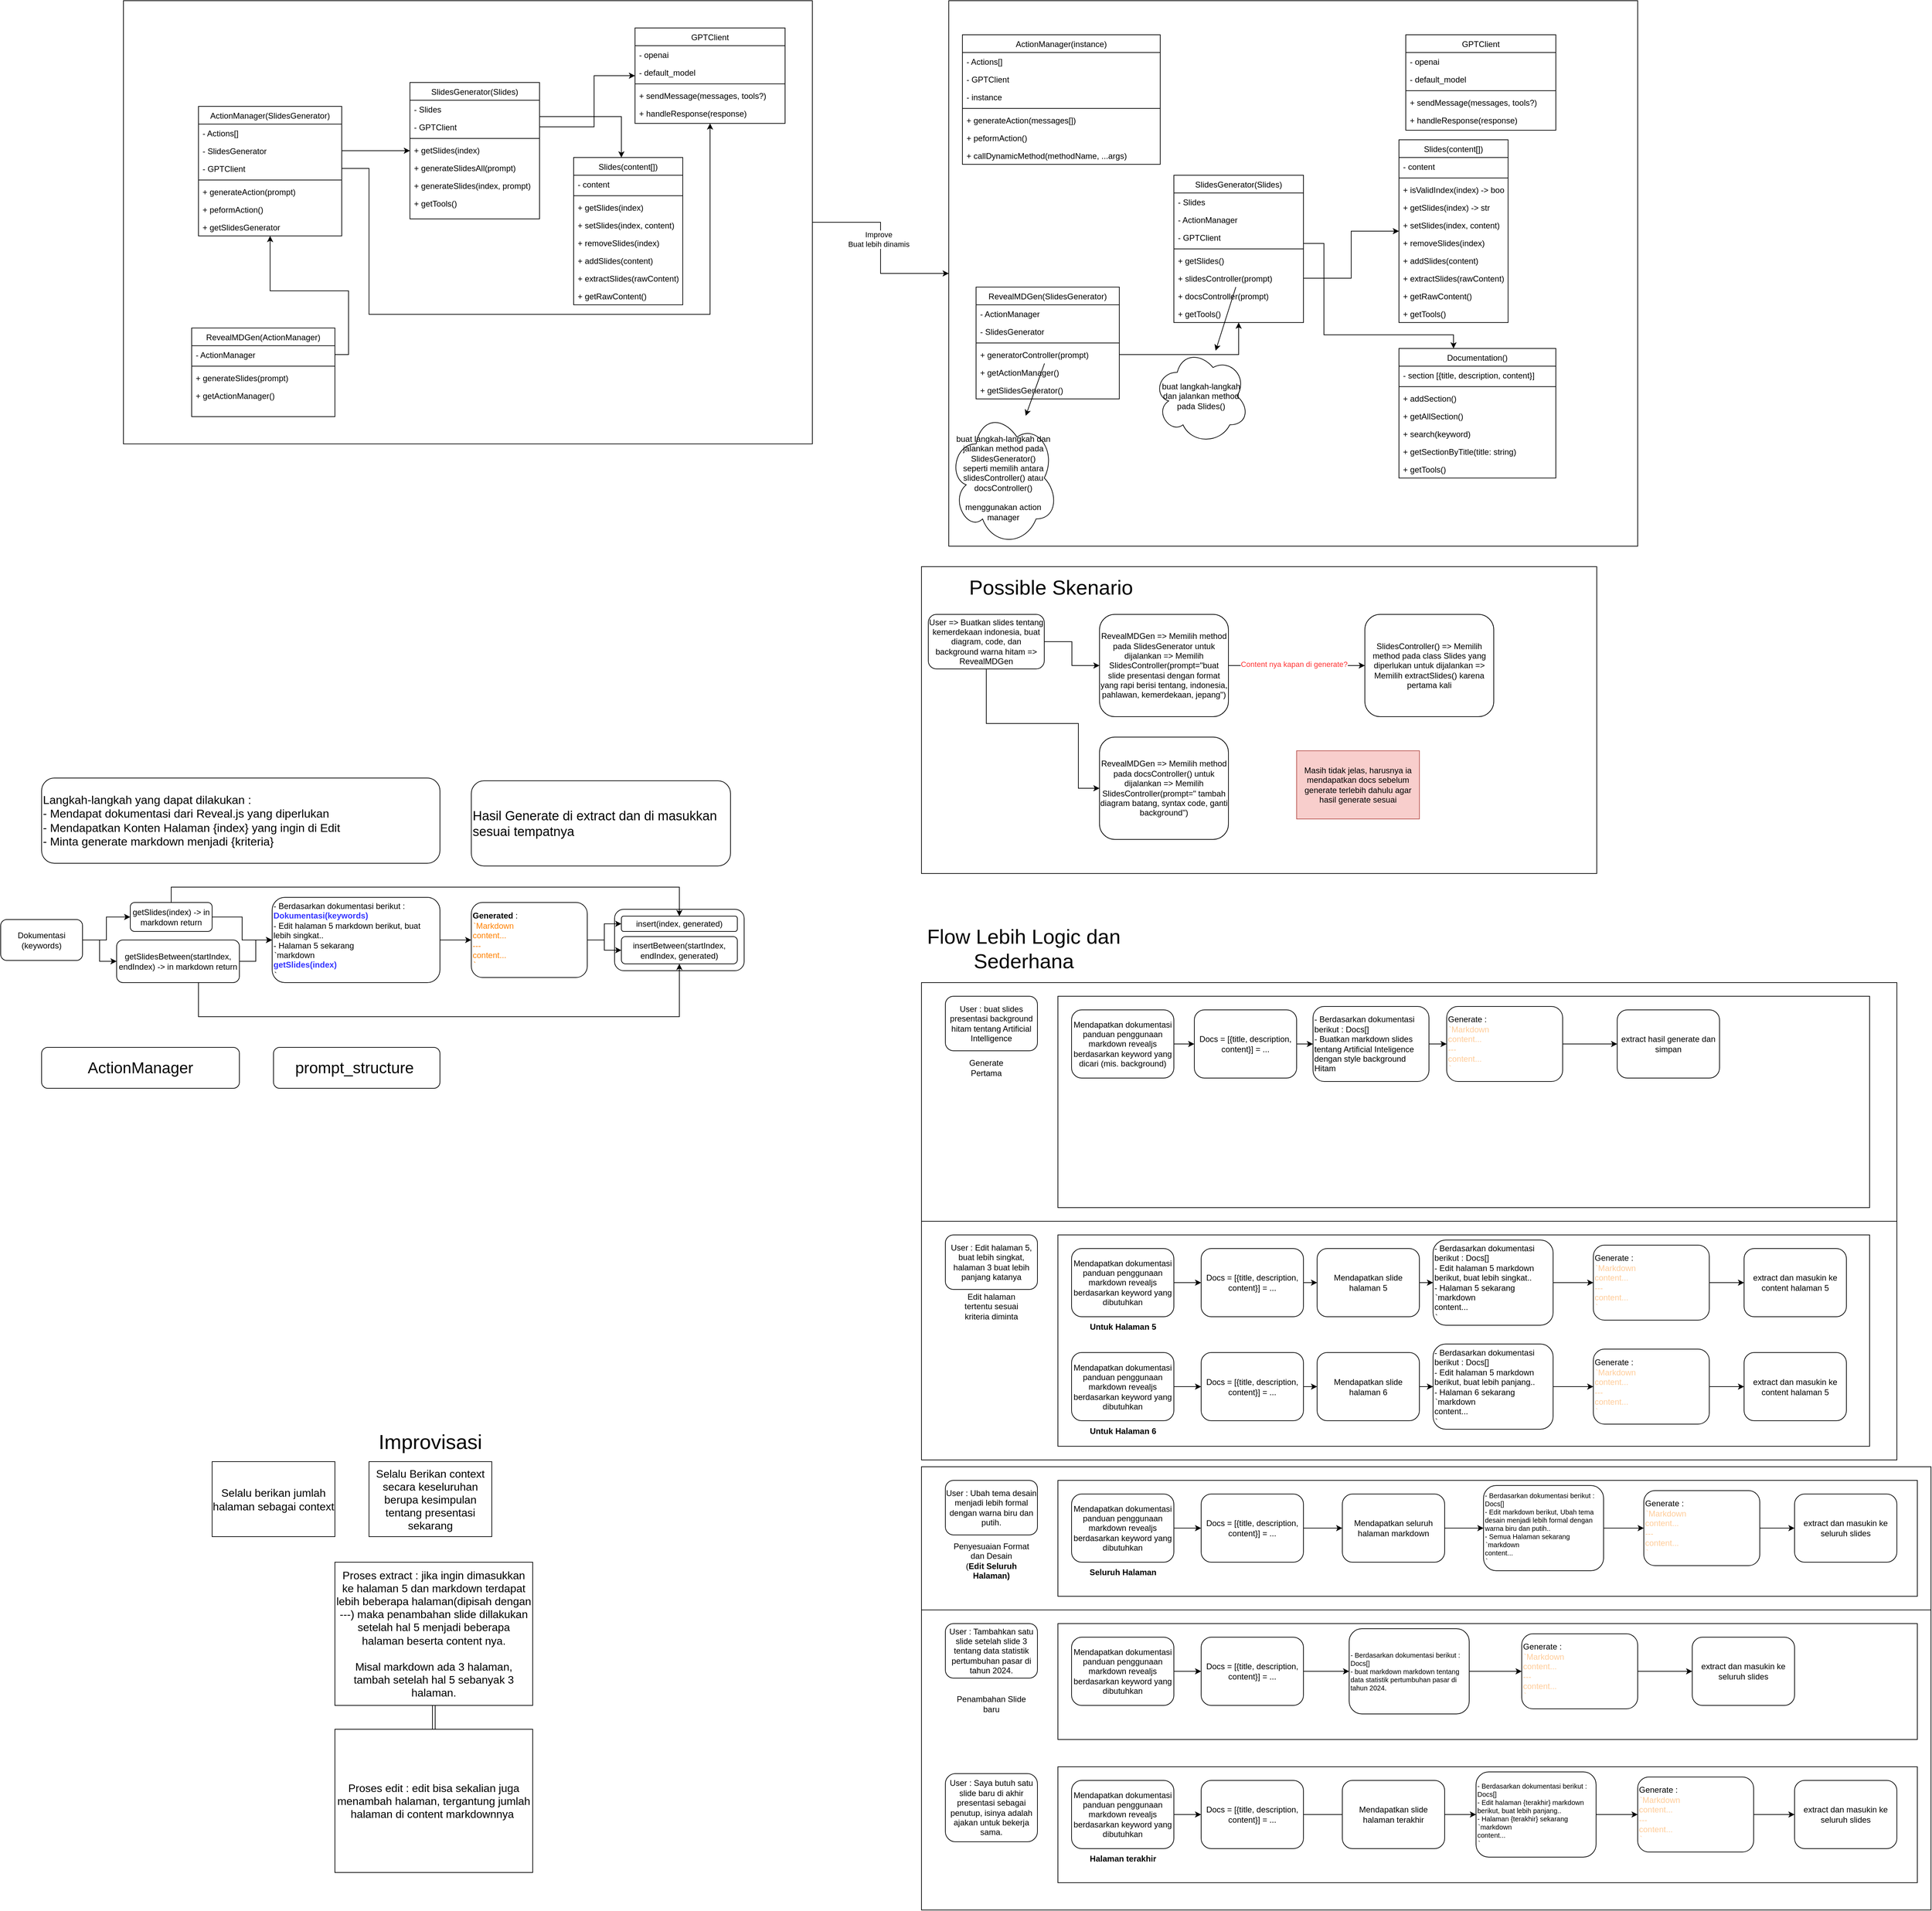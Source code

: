 <mxfile version="26.0.3">
  <diagram id="C5RBs43oDa-KdzZeNtuy" name="Page-1">
    <mxGraphModel dx="3159" dy="2489" grid="1" gridSize="10" guides="1" tooltips="1" connect="1" arrows="1" fold="1" page="1" pageScale="1" pageWidth="827" pageHeight="1169" math="0" shadow="0">
      <root>
        <mxCell id="WIyWlLk6GJQsqaUBKTNV-0" />
        <mxCell id="WIyWlLk6GJQsqaUBKTNV-1" parent="WIyWlLk6GJQsqaUBKTNV-0" />
        <mxCell id="Nq2siqhlChxOI-BSVBRR-88" value="" style="rounded=1;whiteSpace=wrap;html=1;" vertex="1" parent="WIyWlLk6GJQsqaUBKTNV-1">
          <mxGeometry x="460" y="1232.5" width="190" height="90" as="geometry" />
        </mxCell>
        <mxCell id="Okh1CnVCtIvqu_MBKE2H-5" value="" style="rounded=0;whiteSpace=wrap;html=1;" parent="WIyWlLk6GJQsqaUBKTNV-1" vertex="1">
          <mxGeometry x="910" y="730" width="990" height="450" as="geometry" />
        </mxCell>
        <mxCell id="t7L39CDLGECMZYHpMhQR-42" value="" style="rounded=0;whiteSpace=wrap;html=1;" parent="WIyWlLk6GJQsqaUBKTNV-1" vertex="1">
          <mxGeometry x="950" y="-100" width="1010" height="800" as="geometry" />
        </mxCell>
        <mxCell id="t7L39CDLGECMZYHpMhQR-43" style="edgeStyle=orthogonalEdgeStyle;rounded=0;orthogonalLoop=1;jettySize=auto;html=1;" parent="WIyWlLk6GJQsqaUBKTNV-1" source="t7L39CDLGECMZYHpMhQR-41" target="t7L39CDLGECMZYHpMhQR-42" edge="1">
          <mxGeometry relative="1" as="geometry" />
        </mxCell>
        <mxCell id="t7L39CDLGECMZYHpMhQR-44" value="Improve&lt;br&gt;Buat lebih dinamis" style="edgeLabel;html=1;align=center;verticalAlign=middle;resizable=0;points=[];" parent="t7L39CDLGECMZYHpMhQR-43" vertex="1" connectable="0">
          <mxGeometry x="-0.095" y="-3" relative="1" as="geometry">
            <mxPoint as="offset" />
          </mxGeometry>
        </mxCell>
        <mxCell id="t7L39CDLGECMZYHpMhQR-41" value="" style="rounded=0;whiteSpace=wrap;html=1;" parent="WIyWlLk6GJQsqaUBKTNV-1" vertex="1">
          <mxGeometry x="-260" y="-100" width="1010" height="650" as="geometry" />
        </mxCell>
        <mxCell id="zkfFHV4jXpPFQw0GAbJ--17" value="Slides(content[])" style="swimlane;fontStyle=0;align=center;verticalAlign=top;childLayout=stackLayout;horizontal=1;startSize=26;horizontalStack=0;resizeParent=1;resizeLast=0;collapsible=1;marginBottom=0;rounded=0;shadow=0;strokeWidth=1;" parent="WIyWlLk6GJQsqaUBKTNV-1" vertex="1">
          <mxGeometry x="400" y="130" width="160" height="216" as="geometry">
            <mxRectangle x="550" y="140" width="160" height="26" as="alternateBounds" />
          </mxGeometry>
        </mxCell>
        <mxCell id="zkfFHV4jXpPFQw0GAbJ--18" value="- content" style="text;align=left;verticalAlign=top;spacingLeft=4;spacingRight=4;overflow=hidden;rotatable=0;points=[[0,0.5],[1,0.5]];portConstraint=eastwest;" parent="zkfFHV4jXpPFQw0GAbJ--17" vertex="1">
          <mxGeometry y="26" width="160" height="26" as="geometry" />
        </mxCell>
        <mxCell id="zkfFHV4jXpPFQw0GAbJ--23" value="" style="line;html=1;strokeWidth=1;align=left;verticalAlign=middle;spacingTop=-1;spacingLeft=3;spacingRight=3;rotatable=0;labelPosition=right;points=[];portConstraint=eastwest;" parent="zkfFHV4jXpPFQw0GAbJ--17" vertex="1">
          <mxGeometry y="52" width="160" height="8" as="geometry" />
        </mxCell>
        <mxCell id="zkfFHV4jXpPFQw0GAbJ--24" value="+ getSlides(index)" style="text;align=left;verticalAlign=top;spacingLeft=4;spacingRight=4;overflow=hidden;rotatable=0;points=[[0,0.5],[1,0.5]];portConstraint=eastwest;" parent="zkfFHV4jXpPFQw0GAbJ--17" vertex="1">
          <mxGeometry y="60" width="160" height="26" as="geometry" />
        </mxCell>
        <mxCell id="zkfFHV4jXpPFQw0GAbJ--25" value="+ setSlides(index, content)" style="text;align=left;verticalAlign=top;spacingLeft=4;spacingRight=4;overflow=hidden;rotatable=0;points=[[0,0.5],[1,0.5]];portConstraint=eastwest;" parent="zkfFHV4jXpPFQw0GAbJ--17" vertex="1">
          <mxGeometry y="86" width="160" height="26" as="geometry" />
        </mxCell>
        <mxCell id="sR8OtwphDiJ-T3VBc1t4-0" value="+ removeSlides(index)" style="text;align=left;verticalAlign=top;spacingLeft=4;spacingRight=4;overflow=hidden;rotatable=0;points=[[0,0.5],[1,0.5]];portConstraint=eastwest;" parent="zkfFHV4jXpPFQw0GAbJ--17" vertex="1">
          <mxGeometry y="112" width="160" height="26" as="geometry" />
        </mxCell>
        <mxCell id="sR8OtwphDiJ-T3VBc1t4-1" value="+ addSlides(content)" style="text;align=left;verticalAlign=top;spacingLeft=4;spacingRight=4;overflow=hidden;rotatable=0;points=[[0,0.5],[1,0.5]];portConstraint=eastwest;" parent="zkfFHV4jXpPFQw0GAbJ--17" vertex="1">
          <mxGeometry y="138" width="160" height="26" as="geometry" />
        </mxCell>
        <mxCell id="sR8OtwphDiJ-T3VBc1t4-2" value="+ extractSlides(rawContent)" style="text;align=left;verticalAlign=top;spacingLeft=4;spacingRight=4;overflow=hidden;rotatable=0;points=[[0,0.5],[1,0.5]];portConstraint=eastwest;" parent="zkfFHV4jXpPFQw0GAbJ--17" vertex="1">
          <mxGeometry y="164" width="160" height="26" as="geometry" />
        </mxCell>
        <mxCell id="sR8OtwphDiJ-T3VBc1t4-3" value="+ getRawContent()" style="text;align=left;verticalAlign=top;spacingLeft=4;spacingRight=4;overflow=hidden;rotatable=0;points=[[0,0.5],[1,0.5]];portConstraint=eastwest;" parent="zkfFHV4jXpPFQw0GAbJ--17" vertex="1">
          <mxGeometry y="190" width="160" height="26" as="geometry" />
        </mxCell>
        <mxCell id="sR8OtwphDiJ-T3VBc1t4-4" value="SlidesGenerator(Slides)" style="swimlane;fontStyle=0;align=center;verticalAlign=top;childLayout=stackLayout;horizontal=1;startSize=26;horizontalStack=0;resizeParent=1;resizeLast=0;collapsible=1;marginBottom=0;rounded=0;shadow=0;strokeWidth=1;" parent="WIyWlLk6GJQsqaUBKTNV-1" vertex="1">
          <mxGeometry x="160" y="20" width="190" height="200" as="geometry">
            <mxRectangle x="550" y="140" width="160" height="26" as="alternateBounds" />
          </mxGeometry>
        </mxCell>
        <mxCell id="sR8OtwphDiJ-T3VBc1t4-5" value="- Slides" style="text;align=left;verticalAlign=top;spacingLeft=4;spacingRight=4;overflow=hidden;rotatable=0;points=[[0,0.5],[1,0.5]];portConstraint=eastwest;" parent="sR8OtwphDiJ-T3VBc1t4-4" vertex="1">
          <mxGeometry y="26" width="190" height="26" as="geometry" />
        </mxCell>
        <mxCell id="sR8OtwphDiJ-T3VBc1t4-14" value="- GPTClient" style="text;align=left;verticalAlign=top;spacingLeft=4;spacingRight=4;overflow=hidden;rotatable=0;points=[[0,0.5],[1,0.5]];portConstraint=eastwest;" parent="sR8OtwphDiJ-T3VBc1t4-4" vertex="1">
          <mxGeometry y="52" width="190" height="26" as="geometry" />
        </mxCell>
        <mxCell id="sR8OtwphDiJ-T3VBc1t4-6" value="" style="line;html=1;strokeWidth=1;align=left;verticalAlign=middle;spacingTop=-1;spacingLeft=3;spacingRight=3;rotatable=0;labelPosition=right;points=[];portConstraint=eastwest;" parent="sR8OtwphDiJ-T3VBc1t4-4" vertex="1">
          <mxGeometry y="78" width="190" height="8" as="geometry" />
        </mxCell>
        <mxCell id="sR8OtwphDiJ-T3VBc1t4-7" value="+ getSlides(index)" style="text;align=left;verticalAlign=top;spacingLeft=4;spacingRight=4;overflow=hidden;rotatable=0;points=[[0,0.5],[1,0.5]];portConstraint=eastwest;" parent="sR8OtwphDiJ-T3VBc1t4-4" vertex="1">
          <mxGeometry y="86" width="190" height="26" as="geometry" />
        </mxCell>
        <mxCell id="sR8OtwphDiJ-T3VBc1t4-8" value="+ generateSlidesAll(prompt)" style="text;align=left;verticalAlign=top;spacingLeft=4;spacingRight=4;overflow=hidden;rotatable=0;points=[[0,0.5],[1,0.5]];portConstraint=eastwest;" parent="sR8OtwphDiJ-T3VBc1t4-4" vertex="1">
          <mxGeometry y="112" width="190" height="26" as="geometry" />
        </mxCell>
        <mxCell id="sR8OtwphDiJ-T3VBc1t4-9" value="+ generateSlides(index, prompt)" style="text;align=left;verticalAlign=top;spacingLeft=4;spacingRight=4;overflow=hidden;rotatable=0;points=[[0,0.5],[1,0.5]];portConstraint=eastwest;" parent="sR8OtwphDiJ-T3VBc1t4-4" vertex="1">
          <mxGeometry y="138" width="190" height="26" as="geometry" />
        </mxCell>
        <mxCell id="sR8OtwphDiJ-T3VBc1t4-10" value="+ getTools()" style="text;align=left;verticalAlign=top;spacingLeft=4;spacingRight=4;overflow=hidden;rotatable=0;points=[[0,0.5],[1,0.5]];portConstraint=eastwest;" parent="sR8OtwphDiJ-T3VBc1t4-4" vertex="1">
          <mxGeometry y="164" width="190" height="26" as="geometry" />
        </mxCell>
        <mxCell id="sR8OtwphDiJ-T3VBc1t4-13" style="edgeStyle=orthogonalEdgeStyle;rounded=0;orthogonalLoop=1;jettySize=auto;html=1;exitX=1;exitY=0.5;exitDx=0;exitDy=0;" parent="WIyWlLk6GJQsqaUBKTNV-1" source="sR8OtwphDiJ-T3VBc1t4-5" target="zkfFHV4jXpPFQw0GAbJ--17" edge="1">
          <mxGeometry relative="1" as="geometry">
            <Array as="points">
              <mxPoint x="350" y="70" />
              <mxPoint x="470" y="70" />
            </Array>
          </mxGeometry>
        </mxCell>
        <mxCell id="sR8OtwphDiJ-T3VBc1t4-15" value="GPTClient" style="swimlane;fontStyle=0;align=center;verticalAlign=top;childLayout=stackLayout;horizontal=1;startSize=26;horizontalStack=0;resizeParent=1;resizeLast=0;collapsible=1;marginBottom=0;rounded=0;shadow=0;strokeWidth=1;" parent="WIyWlLk6GJQsqaUBKTNV-1" vertex="1">
          <mxGeometry x="490" y="-60" width="220" height="140" as="geometry">
            <mxRectangle x="550" y="140" width="160" height="26" as="alternateBounds" />
          </mxGeometry>
        </mxCell>
        <mxCell id="sR8OtwphDiJ-T3VBc1t4-16" value="- openai" style="text;align=left;verticalAlign=top;spacingLeft=4;spacingRight=4;overflow=hidden;rotatable=0;points=[[0,0.5],[1,0.5]];portConstraint=eastwest;" parent="sR8OtwphDiJ-T3VBc1t4-15" vertex="1">
          <mxGeometry y="26" width="220" height="26" as="geometry" />
        </mxCell>
        <mxCell id="sR8OtwphDiJ-T3VBc1t4-24" value="- default_model" style="text;align=left;verticalAlign=top;spacingLeft=4;spacingRight=4;overflow=hidden;rotatable=0;points=[[0,0.5],[1,0.5]];portConstraint=eastwest;" parent="sR8OtwphDiJ-T3VBc1t4-15" vertex="1">
          <mxGeometry y="52" width="220" height="26" as="geometry" />
        </mxCell>
        <mxCell id="sR8OtwphDiJ-T3VBc1t4-17" value="" style="line;html=1;strokeWidth=1;align=left;verticalAlign=middle;spacingTop=-1;spacingLeft=3;spacingRight=3;rotatable=0;labelPosition=right;points=[];portConstraint=eastwest;" parent="sR8OtwphDiJ-T3VBc1t4-15" vertex="1">
          <mxGeometry y="78" width="220" height="8" as="geometry" />
        </mxCell>
        <mxCell id="sR8OtwphDiJ-T3VBc1t4-18" value="+ sendMessage(messages, tools?)" style="text;align=left;verticalAlign=top;spacingLeft=4;spacingRight=4;overflow=hidden;rotatable=0;points=[[0,0.5],[1,0.5]];portConstraint=eastwest;" parent="sR8OtwphDiJ-T3VBc1t4-15" vertex="1">
          <mxGeometry y="86" width="220" height="26" as="geometry" />
        </mxCell>
        <mxCell id="sR8OtwphDiJ-T3VBc1t4-19" value="+ handleResponse(response)" style="text;align=left;verticalAlign=top;spacingLeft=4;spacingRight=4;overflow=hidden;rotatable=0;points=[[0,0.5],[1,0.5]];portConstraint=eastwest;" parent="sR8OtwphDiJ-T3VBc1t4-15" vertex="1">
          <mxGeometry y="112" width="220" height="26" as="geometry" />
        </mxCell>
        <mxCell id="sR8OtwphDiJ-T3VBc1t4-25" style="edgeStyle=orthogonalEdgeStyle;rounded=0;orthogonalLoop=1;jettySize=auto;html=1;" parent="WIyWlLk6GJQsqaUBKTNV-1" source="sR8OtwphDiJ-T3VBc1t4-14" target="sR8OtwphDiJ-T3VBc1t4-15" edge="1">
          <mxGeometry relative="1" as="geometry">
            <Array as="points">
              <mxPoint x="430" y="10" />
            </Array>
          </mxGeometry>
        </mxCell>
        <mxCell id="sR8OtwphDiJ-T3VBc1t4-26" value="ActionManager(SlidesGenerator)" style="swimlane;fontStyle=0;align=center;verticalAlign=top;childLayout=stackLayout;horizontal=1;startSize=26;horizontalStack=0;resizeParent=1;resizeLast=0;collapsible=1;marginBottom=0;rounded=0;shadow=0;strokeWidth=1;" parent="WIyWlLk6GJQsqaUBKTNV-1" vertex="1">
          <mxGeometry x="-150" y="55" width="210" height="190" as="geometry">
            <mxRectangle x="550" y="140" width="160" height="26" as="alternateBounds" />
          </mxGeometry>
        </mxCell>
        <mxCell id="sR8OtwphDiJ-T3VBc1t4-27" value="- Actions[]" style="text;align=left;verticalAlign=top;spacingLeft=4;spacingRight=4;overflow=hidden;rotatable=0;points=[[0,0.5],[1,0.5]];portConstraint=eastwest;" parent="sR8OtwphDiJ-T3VBc1t4-26" vertex="1">
          <mxGeometry y="26" width="210" height="26" as="geometry" />
        </mxCell>
        <mxCell id="sR8OtwphDiJ-T3VBc1t4-34" value="- SlidesGenerator" style="text;align=left;verticalAlign=top;spacingLeft=4;spacingRight=4;overflow=hidden;rotatable=0;points=[[0,0.5],[1,0.5]];portConstraint=eastwest;" parent="sR8OtwphDiJ-T3VBc1t4-26" vertex="1">
          <mxGeometry y="52" width="210" height="26" as="geometry" />
        </mxCell>
        <mxCell id="sR8OtwphDiJ-T3VBc1t4-28" value="- GPTClient" style="text;align=left;verticalAlign=top;spacingLeft=4;spacingRight=4;overflow=hidden;rotatable=0;points=[[0,0.5],[1,0.5]];portConstraint=eastwest;" parent="sR8OtwphDiJ-T3VBc1t4-26" vertex="1">
          <mxGeometry y="78" width="210" height="26" as="geometry" />
        </mxCell>
        <mxCell id="sR8OtwphDiJ-T3VBc1t4-29" value="" style="line;html=1;strokeWidth=1;align=left;verticalAlign=middle;spacingTop=-1;spacingLeft=3;spacingRight=3;rotatable=0;labelPosition=right;points=[];portConstraint=eastwest;" parent="sR8OtwphDiJ-T3VBc1t4-26" vertex="1">
          <mxGeometry y="104" width="210" height="8" as="geometry" />
        </mxCell>
        <mxCell id="sR8OtwphDiJ-T3VBc1t4-30" value="+ generateAction(prompt)" style="text;align=left;verticalAlign=top;spacingLeft=4;spacingRight=4;overflow=hidden;rotatable=0;points=[[0,0.5],[1,0.5]];portConstraint=eastwest;" parent="sR8OtwphDiJ-T3VBc1t4-26" vertex="1">
          <mxGeometry y="112" width="210" height="26" as="geometry" />
        </mxCell>
        <mxCell id="sR8OtwphDiJ-T3VBc1t4-33" value="+ peformAction()" style="text;align=left;verticalAlign=top;spacingLeft=4;spacingRight=4;overflow=hidden;rotatable=0;points=[[0,0.5],[1,0.5]];portConstraint=eastwest;" parent="sR8OtwphDiJ-T3VBc1t4-26" vertex="1">
          <mxGeometry y="138" width="210" height="26" as="geometry" />
        </mxCell>
        <mxCell id="sR8OtwphDiJ-T3VBc1t4-37" value="+ getSlidesGenerator" style="text;align=left;verticalAlign=top;spacingLeft=4;spacingRight=4;overflow=hidden;rotatable=0;points=[[0,0.5],[1,0.5]];portConstraint=eastwest;" parent="sR8OtwphDiJ-T3VBc1t4-26" vertex="1">
          <mxGeometry y="164" width="210" height="26" as="geometry" />
        </mxCell>
        <mxCell id="sR8OtwphDiJ-T3VBc1t4-35" style="edgeStyle=orthogonalEdgeStyle;rounded=0;orthogonalLoop=1;jettySize=auto;html=1;" parent="WIyWlLk6GJQsqaUBKTNV-1" source="sR8OtwphDiJ-T3VBc1t4-34" target="sR8OtwphDiJ-T3VBc1t4-4" edge="1">
          <mxGeometry relative="1" as="geometry" />
        </mxCell>
        <mxCell id="sR8OtwphDiJ-T3VBc1t4-36" style="edgeStyle=orthogonalEdgeStyle;rounded=0;orthogonalLoop=1;jettySize=auto;html=1;" parent="WIyWlLk6GJQsqaUBKTNV-1" source="sR8OtwphDiJ-T3VBc1t4-28" target="sR8OtwphDiJ-T3VBc1t4-15" edge="1">
          <mxGeometry relative="1" as="geometry">
            <Array as="points">
              <mxPoint x="100" y="146" />
              <mxPoint x="100" y="360" />
              <mxPoint x="600" y="360" />
            </Array>
          </mxGeometry>
        </mxCell>
        <mxCell id="sR8OtwphDiJ-T3VBc1t4-38" value="RevealMDGen(ActionManager)" style="swimlane;fontStyle=0;align=center;verticalAlign=top;childLayout=stackLayout;horizontal=1;startSize=26;horizontalStack=0;resizeParent=1;resizeLast=0;collapsible=1;marginBottom=0;rounded=0;shadow=0;strokeWidth=1;" parent="WIyWlLk6GJQsqaUBKTNV-1" vertex="1">
          <mxGeometry x="-160" y="380" width="210" height="130" as="geometry">
            <mxRectangle x="550" y="140" width="160" height="26" as="alternateBounds" />
          </mxGeometry>
        </mxCell>
        <mxCell id="sR8OtwphDiJ-T3VBc1t4-39" value="- ActionManager" style="text;align=left;verticalAlign=top;spacingLeft=4;spacingRight=4;overflow=hidden;rotatable=0;points=[[0,0.5],[1,0.5]];portConstraint=eastwest;" parent="sR8OtwphDiJ-T3VBc1t4-38" vertex="1">
          <mxGeometry y="26" width="210" height="26" as="geometry" />
        </mxCell>
        <mxCell id="sR8OtwphDiJ-T3VBc1t4-42" value="" style="line;html=1;strokeWidth=1;align=left;verticalAlign=middle;spacingTop=-1;spacingLeft=3;spacingRight=3;rotatable=0;labelPosition=right;points=[];portConstraint=eastwest;" parent="sR8OtwphDiJ-T3VBc1t4-38" vertex="1">
          <mxGeometry y="52" width="210" height="8" as="geometry" />
        </mxCell>
        <mxCell id="sR8OtwphDiJ-T3VBc1t4-43" value="+ generateSlides(prompt)" style="text;align=left;verticalAlign=top;spacingLeft=4;spacingRight=4;overflow=hidden;rotatable=0;points=[[0,0.5],[1,0.5]];portConstraint=eastwest;" parent="sR8OtwphDiJ-T3VBc1t4-38" vertex="1">
          <mxGeometry y="60" width="210" height="26" as="geometry" />
        </mxCell>
        <mxCell id="sR8OtwphDiJ-T3VBc1t4-44" value="+ getActionManager()" style="text;align=left;verticalAlign=top;spacingLeft=4;spacingRight=4;overflow=hidden;rotatable=0;points=[[0,0.5],[1,0.5]];portConstraint=eastwest;" parent="sR8OtwphDiJ-T3VBc1t4-38" vertex="1">
          <mxGeometry y="86" width="210" height="26" as="geometry" />
        </mxCell>
        <mxCell id="sR8OtwphDiJ-T3VBc1t4-46" style="edgeStyle=orthogonalEdgeStyle;rounded=0;orthogonalLoop=1;jettySize=auto;html=1;" parent="WIyWlLk6GJQsqaUBKTNV-1" source="sR8OtwphDiJ-T3VBc1t4-39" target="sR8OtwphDiJ-T3VBc1t4-26" edge="1">
          <mxGeometry relative="1" as="geometry" />
        </mxCell>
        <mxCell id="t7L39CDLGECMZYHpMhQR-0" value="Slides(content[])" style="swimlane;fontStyle=0;align=center;verticalAlign=top;childLayout=stackLayout;horizontal=1;startSize=26;horizontalStack=0;resizeParent=1;resizeLast=0;collapsible=1;marginBottom=0;rounded=0;shadow=0;strokeWidth=1;" parent="WIyWlLk6GJQsqaUBKTNV-1" vertex="1">
          <mxGeometry x="1610" y="104" width="160" height="268" as="geometry">
            <mxRectangle x="550" y="140" width="160" height="26" as="alternateBounds" />
          </mxGeometry>
        </mxCell>
        <mxCell id="t7L39CDLGECMZYHpMhQR-1" value="- content" style="text;align=left;verticalAlign=top;spacingLeft=4;spacingRight=4;overflow=hidden;rotatable=0;points=[[0,0.5],[1,0.5]];portConstraint=eastwest;" parent="t7L39CDLGECMZYHpMhQR-0" vertex="1">
          <mxGeometry y="26" width="160" height="26" as="geometry" />
        </mxCell>
        <mxCell id="t7L39CDLGECMZYHpMhQR-2" value="" style="line;html=1;strokeWidth=1;align=left;verticalAlign=middle;spacingTop=-1;spacingLeft=3;spacingRight=3;rotatable=0;labelPosition=right;points=[];portConstraint=eastwest;" parent="t7L39CDLGECMZYHpMhQR-0" vertex="1">
          <mxGeometry y="52" width="160" height="8" as="geometry" />
        </mxCell>
        <mxCell id="t7L39CDLGECMZYHpMhQR-3" value="+ isValidIndex(index) -&gt; bool" style="text;align=left;verticalAlign=top;spacingLeft=4;spacingRight=4;overflow=hidden;rotatable=0;points=[[0,0.5],[1,0.5]];portConstraint=eastwest;" parent="t7L39CDLGECMZYHpMhQR-0" vertex="1">
          <mxGeometry y="60" width="160" height="26" as="geometry" />
        </mxCell>
        <mxCell id="i7YnjvNjeRBu787a0NxW-20" value="+ getSlides(index) -&gt; str" style="text;align=left;verticalAlign=top;spacingLeft=4;spacingRight=4;overflow=hidden;rotatable=0;points=[[0,0.5],[1,0.5]];portConstraint=eastwest;" parent="t7L39CDLGECMZYHpMhQR-0" vertex="1">
          <mxGeometry y="86" width="160" height="26" as="geometry" />
        </mxCell>
        <mxCell id="t7L39CDLGECMZYHpMhQR-4" value="+ setSlides(index, content)" style="text;align=left;verticalAlign=top;spacingLeft=4;spacingRight=4;overflow=hidden;rotatable=0;points=[[0,0.5],[1,0.5]];portConstraint=eastwest;" parent="t7L39CDLGECMZYHpMhQR-0" vertex="1">
          <mxGeometry y="112" width="160" height="26" as="geometry" />
        </mxCell>
        <mxCell id="t7L39CDLGECMZYHpMhQR-5" value="+ removeSlides(index)" style="text;align=left;verticalAlign=top;spacingLeft=4;spacingRight=4;overflow=hidden;rotatable=0;points=[[0,0.5],[1,0.5]];portConstraint=eastwest;" parent="t7L39CDLGECMZYHpMhQR-0" vertex="1">
          <mxGeometry y="138" width="160" height="26" as="geometry" />
        </mxCell>
        <mxCell id="t7L39CDLGECMZYHpMhQR-6" value="+ addSlides(content)" style="text;align=left;verticalAlign=top;spacingLeft=4;spacingRight=4;overflow=hidden;rotatable=0;points=[[0,0.5],[1,0.5]];portConstraint=eastwest;" parent="t7L39CDLGECMZYHpMhQR-0" vertex="1">
          <mxGeometry y="164" width="160" height="26" as="geometry" />
        </mxCell>
        <mxCell id="t7L39CDLGECMZYHpMhQR-7" value="+ extractSlides(rawContent)" style="text;align=left;verticalAlign=top;spacingLeft=4;spacingRight=4;overflow=hidden;rotatable=0;points=[[0,0.5],[1,0.5]];portConstraint=eastwest;" parent="t7L39CDLGECMZYHpMhQR-0" vertex="1">
          <mxGeometry y="190" width="160" height="26" as="geometry" />
        </mxCell>
        <mxCell id="t7L39CDLGECMZYHpMhQR-8" value="+ getRawContent()" style="text;align=left;verticalAlign=top;spacingLeft=4;spacingRight=4;overflow=hidden;rotatable=0;points=[[0,0.5],[1,0.5]];portConstraint=eastwest;" parent="t7L39CDLGECMZYHpMhQR-0" vertex="1">
          <mxGeometry y="216" width="160" height="26" as="geometry" />
        </mxCell>
        <mxCell id="t7L39CDLGECMZYHpMhQR-52" value="+ getTools()" style="text;align=left;verticalAlign=top;spacingLeft=4;spacingRight=4;overflow=hidden;rotatable=0;points=[[0,0.5],[1,0.5]];portConstraint=eastwest;" parent="t7L39CDLGECMZYHpMhQR-0" vertex="1">
          <mxGeometry y="242" width="160" height="26" as="geometry" />
        </mxCell>
        <mxCell id="i7YnjvNjeRBu787a0NxW-10" style="edgeStyle=orthogonalEdgeStyle;rounded=0;orthogonalLoop=1;jettySize=auto;html=1;" parent="WIyWlLk6GJQsqaUBKTNV-1" source="t7L39CDLGECMZYHpMhQR-9" target="i7YnjvNjeRBu787a0NxW-0" edge="1">
          <mxGeometry relative="1" as="geometry">
            <Array as="points">
              <mxPoint x="1500" y="256" />
              <mxPoint x="1500" y="390" />
              <mxPoint x="1690" y="390" />
            </Array>
          </mxGeometry>
        </mxCell>
        <mxCell id="t7L39CDLGECMZYHpMhQR-9" value="SlidesGenerator(Slides)" style="swimlane;fontStyle=0;align=center;verticalAlign=top;childLayout=stackLayout;horizontal=1;startSize=26;horizontalStack=0;resizeParent=1;resizeLast=0;collapsible=1;marginBottom=0;rounded=0;shadow=0;strokeWidth=1;" parent="WIyWlLk6GJQsqaUBKTNV-1" vertex="1">
          <mxGeometry x="1280" y="156" width="190" height="216" as="geometry">
            <mxRectangle x="550" y="140" width="160" height="26" as="alternateBounds" />
          </mxGeometry>
        </mxCell>
        <mxCell id="t7L39CDLGECMZYHpMhQR-10" value="- Slides" style="text;align=left;verticalAlign=top;spacingLeft=4;spacingRight=4;overflow=hidden;rotatable=0;points=[[0,0.5],[1,0.5]];portConstraint=eastwest;" parent="t7L39CDLGECMZYHpMhQR-9" vertex="1">
          <mxGeometry y="26" width="190" height="26" as="geometry" />
        </mxCell>
        <mxCell id="i7YnjvNjeRBu787a0NxW-19" value="- ActionManager" style="text;align=left;verticalAlign=top;spacingLeft=4;spacingRight=4;overflow=hidden;rotatable=0;points=[[0,0.5],[1,0.5]];portConstraint=eastwest;" parent="t7L39CDLGECMZYHpMhQR-9" vertex="1">
          <mxGeometry y="52" width="190" height="26" as="geometry" />
        </mxCell>
        <mxCell id="t7L39CDLGECMZYHpMhQR-11" value="- GPTClient" style="text;align=left;verticalAlign=top;spacingLeft=4;spacingRight=4;overflow=hidden;rotatable=0;points=[[0,0.5],[1,0.5]];portConstraint=eastwest;" parent="t7L39CDLGECMZYHpMhQR-9" vertex="1">
          <mxGeometry y="78" width="190" height="26" as="geometry" />
        </mxCell>
        <mxCell id="t7L39CDLGECMZYHpMhQR-12" value="" style="line;html=1;strokeWidth=1;align=left;verticalAlign=middle;spacingTop=-1;spacingLeft=3;spacingRight=3;rotatable=0;labelPosition=right;points=[];portConstraint=eastwest;" parent="t7L39CDLGECMZYHpMhQR-9" vertex="1">
          <mxGeometry y="104" width="190" height="8" as="geometry" />
        </mxCell>
        <mxCell id="t7L39CDLGECMZYHpMhQR-13" value="+ getSlides()" style="text;align=left;verticalAlign=top;spacingLeft=4;spacingRight=4;overflow=hidden;rotatable=0;points=[[0,0.5],[1,0.5]];portConstraint=eastwest;" parent="t7L39CDLGECMZYHpMhQR-9" vertex="1">
          <mxGeometry y="112" width="190" height="26" as="geometry" />
        </mxCell>
        <mxCell id="t7L39CDLGECMZYHpMhQR-15" value="+ slidesController(prompt)" style="text;align=left;verticalAlign=top;spacingLeft=4;spacingRight=4;overflow=hidden;rotatable=0;points=[[0,0.5],[1,0.5]];portConstraint=eastwest;" parent="t7L39CDLGECMZYHpMhQR-9" vertex="1">
          <mxGeometry y="138" width="190" height="26" as="geometry" />
        </mxCell>
        <mxCell id="i7YnjvNjeRBu787a0NxW-13" value="+ docsController(prompt)" style="text;align=left;verticalAlign=top;spacingLeft=4;spacingRight=4;overflow=hidden;rotatable=0;points=[[0,0.5],[1,0.5]];portConstraint=eastwest;" parent="t7L39CDLGECMZYHpMhQR-9" vertex="1">
          <mxGeometry y="164" width="190" height="26" as="geometry" />
        </mxCell>
        <mxCell id="t7L39CDLGECMZYHpMhQR-16" value="+ getTools()" style="text;align=left;verticalAlign=top;spacingLeft=4;spacingRight=4;overflow=hidden;rotatable=0;points=[[0,0.5],[1,0.5]];portConstraint=eastwest;" parent="t7L39CDLGECMZYHpMhQR-9" vertex="1">
          <mxGeometry y="190" width="190" height="26" as="geometry" />
        </mxCell>
        <mxCell id="t7L39CDLGECMZYHpMhQR-18" value="GPTClient" style="swimlane;fontStyle=0;align=center;verticalAlign=top;childLayout=stackLayout;horizontal=1;startSize=26;horizontalStack=0;resizeParent=1;resizeLast=0;collapsible=1;marginBottom=0;rounded=0;shadow=0;strokeWidth=1;" parent="WIyWlLk6GJQsqaUBKTNV-1" vertex="1">
          <mxGeometry x="1620" y="-50" width="220" height="140" as="geometry">
            <mxRectangle x="550" y="140" width="160" height="26" as="alternateBounds" />
          </mxGeometry>
        </mxCell>
        <mxCell id="t7L39CDLGECMZYHpMhQR-19" value="- openai" style="text;align=left;verticalAlign=top;spacingLeft=4;spacingRight=4;overflow=hidden;rotatable=0;points=[[0,0.5],[1,0.5]];portConstraint=eastwest;" parent="t7L39CDLGECMZYHpMhQR-18" vertex="1">
          <mxGeometry y="26" width="220" height="26" as="geometry" />
        </mxCell>
        <mxCell id="t7L39CDLGECMZYHpMhQR-20" value="- default_model" style="text;align=left;verticalAlign=top;spacingLeft=4;spacingRight=4;overflow=hidden;rotatable=0;points=[[0,0.5],[1,0.5]];portConstraint=eastwest;" parent="t7L39CDLGECMZYHpMhQR-18" vertex="1">
          <mxGeometry y="52" width="220" height="26" as="geometry" />
        </mxCell>
        <mxCell id="t7L39CDLGECMZYHpMhQR-21" value="" style="line;html=1;strokeWidth=1;align=left;verticalAlign=middle;spacingTop=-1;spacingLeft=3;spacingRight=3;rotatable=0;labelPosition=right;points=[];portConstraint=eastwest;" parent="t7L39CDLGECMZYHpMhQR-18" vertex="1">
          <mxGeometry y="78" width="220" height="8" as="geometry" />
        </mxCell>
        <mxCell id="t7L39CDLGECMZYHpMhQR-22" value="+ sendMessage(messages, tools?)" style="text;align=left;verticalAlign=top;spacingLeft=4;spacingRight=4;overflow=hidden;rotatable=0;points=[[0,0.5],[1,0.5]];portConstraint=eastwest;" parent="t7L39CDLGECMZYHpMhQR-18" vertex="1">
          <mxGeometry y="86" width="220" height="26" as="geometry" />
        </mxCell>
        <mxCell id="t7L39CDLGECMZYHpMhQR-23" value="+ handleResponse(response)" style="text;align=left;verticalAlign=top;spacingLeft=4;spacingRight=4;overflow=hidden;rotatable=0;points=[[0,0.5],[1,0.5]];portConstraint=eastwest;" parent="t7L39CDLGECMZYHpMhQR-18" vertex="1">
          <mxGeometry y="112" width="220" height="26" as="geometry" />
        </mxCell>
        <mxCell id="t7L39CDLGECMZYHpMhQR-25" value="ActionManager(instance)" style="swimlane;fontStyle=0;align=center;verticalAlign=top;childLayout=stackLayout;horizontal=1;startSize=26;horizontalStack=0;resizeParent=1;resizeLast=0;collapsible=1;marginBottom=0;rounded=0;shadow=0;strokeWidth=1;" parent="WIyWlLk6GJQsqaUBKTNV-1" vertex="1">
          <mxGeometry x="970" y="-50" width="290" height="190" as="geometry">
            <mxRectangle x="550" y="140" width="160" height="26" as="alternateBounds" />
          </mxGeometry>
        </mxCell>
        <mxCell id="t7L39CDLGECMZYHpMhQR-26" value="- Actions[]" style="text;align=left;verticalAlign=top;spacingLeft=4;spacingRight=4;overflow=hidden;rotatable=0;points=[[0,0.5],[1,0.5]];portConstraint=eastwest;" parent="t7L39CDLGECMZYHpMhQR-25" vertex="1">
          <mxGeometry y="26" width="290" height="26" as="geometry" />
        </mxCell>
        <mxCell id="t7L39CDLGECMZYHpMhQR-28" value="- GPTClient" style="text;align=left;verticalAlign=top;spacingLeft=4;spacingRight=4;overflow=hidden;rotatable=0;points=[[0,0.5],[1,0.5]];portConstraint=eastwest;" parent="t7L39CDLGECMZYHpMhQR-25" vertex="1">
          <mxGeometry y="52" width="290" height="26" as="geometry" />
        </mxCell>
        <mxCell id="t7L39CDLGECMZYHpMhQR-53" value="- instance" style="text;align=left;verticalAlign=top;spacingLeft=4;spacingRight=4;overflow=hidden;rotatable=0;points=[[0,0.5],[1,0.5]];portConstraint=eastwest;" parent="t7L39CDLGECMZYHpMhQR-25" vertex="1">
          <mxGeometry y="78" width="290" height="26" as="geometry" />
        </mxCell>
        <mxCell id="t7L39CDLGECMZYHpMhQR-29" value="" style="line;html=1;strokeWidth=1;align=left;verticalAlign=middle;spacingTop=-1;spacingLeft=3;spacingRight=3;rotatable=0;labelPosition=right;points=[];portConstraint=eastwest;" parent="t7L39CDLGECMZYHpMhQR-25" vertex="1">
          <mxGeometry y="104" width="290" height="8" as="geometry" />
        </mxCell>
        <mxCell id="t7L39CDLGECMZYHpMhQR-30" value="+ generateAction(messages[])" style="text;align=left;verticalAlign=top;spacingLeft=4;spacingRight=4;overflow=hidden;rotatable=0;points=[[0,0.5],[1,0.5]];portConstraint=eastwest;" parent="t7L39CDLGECMZYHpMhQR-25" vertex="1">
          <mxGeometry y="112" width="290" height="26" as="geometry" />
        </mxCell>
        <mxCell id="t7L39CDLGECMZYHpMhQR-31" value="+ peformAction()" style="text;align=left;verticalAlign=top;spacingLeft=4;spacingRight=4;overflow=hidden;rotatable=0;points=[[0,0.5],[1,0.5]];portConstraint=eastwest;" parent="t7L39CDLGECMZYHpMhQR-25" vertex="1">
          <mxGeometry y="138" width="290" height="26" as="geometry" />
        </mxCell>
        <mxCell id="t7L39CDLGECMZYHpMhQR-54" value="+ callDynamicMethod(methodName, ...args)" style="text;align=left;verticalAlign=top;spacingLeft=4;spacingRight=4;overflow=hidden;rotatable=0;points=[[0,0.5],[1,0.5]];portConstraint=eastwest;" parent="t7L39CDLGECMZYHpMhQR-25" vertex="1">
          <mxGeometry y="164" width="290" height="26" as="geometry" />
        </mxCell>
        <mxCell id="t7L39CDLGECMZYHpMhQR-35" value="RevealMDGen(SlidesGenerator)" style="swimlane;fontStyle=0;align=center;verticalAlign=top;childLayout=stackLayout;horizontal=1;startSize=26;horizontalStack=0;resizeParent=1;resizeLast=0;collapsible=1;marginBottom=0;rounded=0;shadow=0;strokeWidth=1;" parent="WIyWlLk6GJQsqaUBKTNV-1" vertex="1">
          <mxGeometry x="990" y="320" width="210" height="164" as="geometry">
            <mxRectangle x="550" y="140" width="160" height="26" as="alternateBounds" />
          </mxGeometry>
        </mxCell>
        <mxCell id="t7L39CDLGECMZYHpMhQR-36" value="- ActionManager" style="text;align=left;verticalAlign=top;spacingLeft=4;spacingRight=4;overflow=hidden;rotatable=0;points=[[0,0.5],[1,0.5]];portConstraint=eastwest;" parent="t7L39CDLGECMZYHpMhQR-35" vertex="1">
          <mxGeometry y="26" width="210" height="26" as="geometry" />
        </mxCell>
        <mxCell id="t7L39CDLGECMZYHpMhQR-45" value="- SlidesGenerator" style="text;align=left;verticalAlign=top;spacingLeft=4;spacingRight=4;overflow=hidden;rotatable=0;points=[[0,0.5],[1,0.5]];portConstraint=eastwest;" parent="t7L39CDLGECMZYHpMhQR-35" vertex="1">
          <mxGeometry y="52" width="210" height="26" as="geometry" />
        </mxCell>
        <mxCell id="t7L39CDLGECMZYHpMhQR-37" value="" style="line;html=1;strokeWidth=1;align=left;verticalAlign=middle;spacingTop=-1;spacingLeft=3;spacingRight=3;rotatable=0;labelPosition=right;points=[];portConstraint=eastwest;" parent="t7L39CDLGECMZYHpMhQR-35" vertex="1">
          <mxGeometry y="78" width="210" height="8" as="geometry" />
        </mxCell>
        <mxCell id="t7L39CDLGECMZYHpMhQR-38" value="+ generatorController(prompt)" style="text;align=left;verticalAlign=top;spacingLeft=4;spacingRight=4;overflow=hidden;rotatable=0;points=[[0,0.5],[1,0.5]];portConstraint=eastwest;" parent="t7L39CDLGECMZYHpMhQR-35" vertex="1">
          <mxGeometry y="86" width="210" height="26" as="geometry" />
        </mxCell>
        <mxCell id="t7L39CDLGECMZYHpMhQR-39" value="+ getActionManager()" style="text;align=left;verticalAlign=top;spacingLeft=4;spacingRight=4;overflow=hidden;rotatable=0;points=[[0,0.5],[1,0.5]];portConstraint=eastwest;" parent="t7L39CDLGECMZYHpMhQR-35" vertex="1">
          <mxGeometry y="112" width="210" height="26" as="geometry" />
        </mxCell>
        <mxCell id="t7L39CDLGECMZYHpMhQR-46" value="+ getSlidesGenerator()" style="text;align=left;verticalAlign=top;spacingLeft=4;spacingRight=4;overflow=hidden;rotatable=0;points=[[0,0.5],[1,0.5]];portConstraint=eastwest;" parent="t7L39CDLGECMZYHpMhQR-35" vertex="1">
          <mxGeometry y="138" width="210" height="26" as="geometry" />
        </mxCell>
        <mxCell id="t7L39CDLGECMZYHpMhQR-47" style="edgeStyle=orthogonalEdgeStyle;rounded=0;orthogonalLoop=1;jettySize=auto;html=1;" parent="WIyWlLk6GJQsqaUBKTNV-1" source="t7L39CDLGECMZYHpMhQR-38" target="t7L39CDLGECMZYHpMhQR-9" edge="1">
          <mxGeometry relative="1" as="geometry" />
        </mxCell>
        <mxCell id="t7L39CDLGECMZYHpMhQR-48" value="buat langkah-langkah dan jalankan method pada SlidesGenerator()&lt;br&gt;seperti memilih antara slidesController() atau docsController()&lt;br&gt;&lt;br&gt;menggunakan action manager" style="ellipse;shape=cloud;whiteSpace=wrap;html=1;" parent="WIyWlLk6GJQsqaUBKTNV-1" vertex="1">
          <mxGeometry x="950" y="500" width="160" height="200" as="geometry" />
        </mxCell>
        <mxCell id="t7L39CDLGECMZYHpMhQR-49" style="rounded=0;orthogonalLoop=1;jettySize=auto;html=1;" parent="WIyWlLk6GJQsqaUBKTNV-1" source="t7L39CDLGECMZYHpMhQR-38" target="t7L39CDLGECMZYHpMhQR-48" edge="1">
          <mxGeometry relative="1" as="geometry" />
        </mxCell>
        <mxCell id="t7L39CDLGECMZYHpMhQR-50" value="buat langkah-langkah dan jalankan method pada Slides()" style="ellipse;shape=cloud;whiteSpace=wrap;html=1;" parent="WIyWlLk6GJQsqaUBKTNV-1" vertex="1">
          <mxGeometry x="1250" y="410" width="140" height="140" as="geometry" />
        </mxCell>
        <mxCell id="t7L39CDLGECMZYHpMhQR-51" style="rounded=0;orthogonalLoop=1;jettySize=auto;html=1;" parent="WIyWlLk6GJQsqaUBKTNV-1" source="t7L39CDLGECMZYHpMhQR-15" target="t7L39CDLGECMZYHpMhQR-50" edge="1">
          <mxGeometry relative="1" as="geometry" />
        </mxCell>
        <mxCell id="t7L39CDLGECMZYHpMhQR-55" style="edgeStyle=orthogonalEdgeStyle;rounded=0;orthogonalLoop=1;jettySize=auto;html=1;" parent="WIyWlLk6GJQsqaUBKTNV-1" source="t7L39CDLGECMZYHpMhQR-15" target="t7L39CDLGECMZYHpMhQR-0" edge="1">
          <mxGeometry relative="1" as="geometry" />
        </mxCell>
        <mxCell id="i7YnjvNjeRBu787a0NxW-0" value="Documentation()" style="swimlane;fontStyle=0;align=center;verticalAlign=top;childLayout=stackLayout;horizontal=1;startSize=26;horizontalStack=0;resizeParent=1;resizeLast=0;collapsible=1;marginBottom=0;rounded=0;shadow=0;strokeWidth=1;" parent="WIyWlLk6GJQsqaUBKTNV-1" vertex="1">
          <mxGeometry x="1610" y="410" width="230" height="190" as="geometry">
            <mxRectangle x="550" y="140" width="160" height="26" as="alternateBounds" />
          </mxGeometry>
        </mxCell>
        <mxCell id="i7YnjvNjeRBu787a0NxW-1" value="- section [{title, description, content}]" style="text;align=left;verticalAlign=top;spacingLeft=4;spacingRight=4;overflow=hidden;rotatable=0;points=[[0,0.5],[1,0.5]];portConstraint=eastwest;" parent="i7YnjvNjeRBu787a0NxW-0" vertex="1">
          <mxGeometry y="26" width="230" height="26" as="geometry" />
        </mxCell>
        <mxCell id="i7YnjvNjeRBu787a0NxW-2" value="" style="line;html=1;strokeWidth=1;align=left;verticalAlign=middle;spacingTop=-1;spacingLeft=3;spacingRight=3;rotatable=0;labelPosition=right;points=[];portConstraint=eastwest;" parent="i7YnjvNjeRBu787a0NxW-0" vertex="1">
          <mxGeometry y="52" width="230" height="8" as="geometry" />
        </mxCell>
        <mxCell id="i7YnjvNjeRBu787a0NxW-15" value="+ addSection()" style="text;align=left;verticalAlign=top;spacingLeft=4;spacingRight=4;overflow=hidden;rotatable=0;points=[[0,0.5],[1,0.5]];portConstraint=eastwest;" parent="i7YnjvNjeRBu787a0NxW-0" vertex="1">
          <mxGeometry y="60" width="230" height="26" as="geometry" />
        </mxCell>
        <mxCell id="i7YnjvNjeRBu787a0NxW-9" value="+ getAllSection()" style="text;align=left;verticalAlign=top;spacingLeft=4;spacingRight=4;overflow=hidden;rotatable=0;points=[[0,0.5],[1,0.5]];portConstraint=eastwest;" parent="i7YnjvNjeRBu787a0NxW-0" vertex="1">
          <mxGeometry y="86" width="230" height="26" as="geometry" />
        </mxCell>
        <mxCell id="i7YnjvNjeRBu787a0NxW-14" value="+ search(keyword)" style="text;align=left;verticalAlign=top;spacingLeft=4;spacingRight=4;overflow=hidden;rotatable=0;points=[[0,0.5],[1,0.5]];portConstraint=eastwest;" parent="i7YnjvNjeRBu787a0NxW-0" vertex="1">
          <mxGeometry y="112" width="230" height="26" as="geometry" />
        </mxCell>
        <mxCell id="i7YnjvNjeRBu787a0NxW-16" value="+ getSectionByTitle(title: string)" style="text;align=left;verticalAlign=top;spacingLeft=4;spacingRight=4;overflow=hidden;rotatable=0;points=[[0,0.5],[1,0.5]];portConstraint=eastwest;" parent="i7YnjvNjeRBu787a0NxW-0" vertex="1">
          <mxGeometry y="138" width="230" height="26" as="geometry" />
        </mxCell>
        <mxCell id="i7YnjvNjeRBu787a0NxW-11" value="+ getTools()" style="text;align=left;verticalAlign=top;spacingLeft=4;spacingRight=4;overflow=hidden;rotatable=0;points=[[0,0.5],[1,0.5]];portConstraint=eastwest;" parent="i7YnjvNjeRBu787a0NxW-0" vertex="1">
          <mxGeometry y="164" width="230" height="26" as="geometry" />
        </mxCell>
        <mxCell id="i7YnjvNjeRBu787a0NxW-24" style="edgeStyle=orthogonalEdgeStyle;rounded=0;orthogonalLoop=1;jettySize=auto;html=1;" parent="WIyWlLk6GJQsqaUBKTNV-1" source="i7YnjvNjeRBu787a0NxW-21" target="i7YnjvNjeRBu787a0NxW-23" edge="1">
          <mxGeometry relative="1" as="geometry" />
        </mxCell>
        <mxCell id="Okh1CnVCtIvqu_MBKE2H-2" style="edgeStyle=orthogonalEdgeStyle;rounded=0;orthogonalLoop=1;jettySize=auto;html=1;" parent="WIyWlLk6GJQsqaUBKTNV-1" source="i7YnjvNjeRBu787a0NxW-21" target="Okh1CnVCtIvqu_MBKE2H-1" edge="1">
          <mxGeometry relative="1" as="geometry">
            <Array as="points">
              <mxPoint x="1005" y="960" />
              <mxPoint x="1140" y="960" />
              <mxPoint x="1140" y="1055" />
            </Array>
          </mxGeometry>
        </mxCell>
        <mxCell id="i7YnjvNjeRBu787a0NxW-21" value="User =&amp;gt; Buatkan slides tentang kemerdekaan indonesia, buat diagram, code, dan background warna hitam =&amp;gt; RevealMDGen" style="rounded=1;whiteSpace=wrap;html=1;" parent="WIyWlLk6GJQsqaUBKTNV-1" vertex="1">
          <mxGeometry x="920" y="800" width="170" height="80" as="geometry" />
        </mxCell>
        <mxCell id="i7YnjvNjeRBu787a0NxW-22" value="Possible Skenario" style="text;html=1;align=center;verticalAlign=middle;whiteSpace=wrap;rounded=0;fontSize=30;" parent="WIyWlLk6GJQsqaUBKTNV-1" vertex="1">
          <mxGeometry x="950" y="730" width="300" height="60" as="geometry" />
        </mxCell>
        <mxCell id="Okh1CnVCtIvqu_MBKE2H-3" style="edgeStyle=orthogonalEdgeStyle;rounded=0;orthogonalLoop=1;jettySize=auto;html=1;" parent="WIyWlLk6GJQsqaUBKTNV-1" source="i7YnjvNjeRBu787a0NxW-23" target="Okh1CnVCtIvqu_MBKE2H-0" edge="1">
          <mxGeometry relative="1" as="geometry" />
        </mxCell>
        <mxCell id="Okh1CnVCtIvqu_MBKE2H-4" value="Content nya kapan di generate?" style="edgeLabel;html=1;align=center;verticalAlign=middle;resizable=0;points=[];fontColor=#FF3333;" parent="Okh1CnVCtIvqu_MBKE2H-3" vertex="1" connectable="0">
          <mxGeometry x="-0.044" y="2" relative="1" as="geometry">
            <mxPoint as="offset" />
          </mxGeometry>
        </mxCell>
        <mxCell id="i7YnjvNjeRBu787a0NxW-23" value="RevealMDGen =&amp;gt; Memilih method pada SlidesGenerator untuk dijalankan =&amp;gt; Memilih SlidesController(prompt=&quot;buat slide presentasi dengan format yang rapi berisi tentang, indonesia, pahlawan, kemerdekaan, jepang&quot;)" style="rounded=1;whiteSpace=wrap;html=1;" parent="WIyWlLk6GJQsqaUBKTNV-1" vertex="1">
          <mxGeometry x="1171" y="800" width="189" height="150" as="geometry" />
        </mxCell>
        <mxCell id="Okh1CnVCtIvqu_MBKE2H-0" value="SlidesController() =&amp;gt; Memilih method pada class Slides yang diperlukan untuk dijalankan =&amp;gt; Memilih extractSlides() karena pertama kali" style="rounded=1;whiteSpace=wrap;html=1;" parent="WIyWlLk6GJQsqaUBKTNV-1" vertex="1">
          <mxGeometry x="1560" y="800" width="189" height="150" as="geometry" />
        </mxCell>
        <mxCell id="Okh1CnVCtIvqu_MBKE2H-1" value="RevealMDGen =&amp;gt; Memilih method pada docsController() untuk dijalankan =&amp;gt; Memilih SlidesController(prompt=&quot; tambah diagram batang, syntax code, ganti background&quot;)" style="rounded=1;whiteSpace=wrap;html=1;" parent="WIyWlLk6GJQsqaUBKTNV-1" vertex="1">
          <mxGeometry x="1171" y="980" width="189" height="150" as="geometry" />
        </mxCell>
        <mxCell id="Okh1CnVCtIvqu_MBKE2H-6" value="Masih tidak jelas, harusnya ia mendapatkan docs sebelum generate terlebih dahulu agar hasil generate sesuai" style="rounded=0;whiteSpace=wrap;html=1;fillColor=#f8cecc;strokeColor=#b85450;" parent="WIyWlLk6GJQsqaUBKTNV-1" vertex="1">
          <mxGeometry x="1460" y="1000" width="180" height="100" as="geometry" />
        </mxCell>
        <mxCell id="Okh1CnVCtIvqu_MBKE2H-7" value="" style="rounded=0;whiteSpace=wrap;html=1;" parent="WIyWlLk6GJQsqaUBKTNV-1" vertex="1">
          <mxGeometry x="910" y="1340" width="1430" height="350" as="geometry" />
        </mxCell>
        <mxCell id="Okh1CnVCtIvqu_MBKE2H-8" value="Flow Lebih Logic dan Sederhana" style="text;html=1;align=center;verticalAlign=middle;whiteSpace=wrap;rounded=0;fontSize=30;" parent="WIyWlLk6GJQsqaUBKTNV-1" vertex="1">
          <mxGeometry x="910" y="1260" width="300" height="60" as="geometry" />
        </mxCell>
        <mxCell id="Okh1CnVCtIvqu_MBKE2H-9" value="User : buat slides presentasi background hitam tentang Artificial Intelligence" style="rounded=1;whiteSpace=wrap;html=1;" parent="WIyWlLk6GJQsqaUBKTNV-1" vertex="1">
          <mxGeometry x="945" y="1360" width="135" height="80" as="geometry" />
        </mxCell>
        <mxCell id="Okh1CnVCtIvqu_MBKE2H-10" value="" style="rounded=0;whiteSpace=wrap;html=1;" parent="WIyWlLk6GJQsqaUBKTNV-1" vertex="1">
          <mxGeometry x="1110" y="1360" width="1190" height="310" as="geometry" />
        </mxCell>
        <mxCell id="Okh1CnVCtIvqu_MBKE2H-18" style="edgeStyle=orthogonalEdgeStyle;rounded=0;orthogonalLoop=1;jettySize=auto;html=1;" parent="WIyWlLk6GJQsqaUBKTNV-1" source="Okh1CnVCtIvqu_MBKE2H-12" target="Okh1CnVCtIvqu_MBKE2H-13" edge="1">
          <mxGeometry relative="1" as="geometry" />
        </mxCell>
        <mxCell id="Okh1CnVCtIvqu_MBKE2H-12" value="Mendapatkan dokumentasi panduan penggunaan markdown revealjs berdasarkan keyword yang dicari (mis. background)" style="rounded=1;whiteSpace=wrap;html=1;" parent="WIyWlLk6GJQsqaUBKTNV-1" vertex="1">
          <mxGeometry x="1130" y="1380" width="150" height="100" as="geometry" />
        </mxCell>
        <mxCell id="Okh1CnVCtIvqu_MBKE2H-19" style="edgeStyle=orthogonalEdgeStyle;rounded=0;orthogonalLoop=1;jettySize=auto;html=1;" parent="WIyWlLk6GJQsqaUBKTNV-1" source="Okh1CnVCtIvqu_MBKE2H-13" target="Okh1CnVCtIvqu_MBKE2H-15" edge="1">
          <mxGeometry relative="1" as="geometry" />
        </mxCell>
        <mxCell id="Okh1CnVCtIvqu_MBKE2H-13" value="Docs = [{title, description, content}] = ..." style="rounded=1;whiteSpace=wrap;html=1;" parent="WIyWlLk6GJQsqaUBKTNV-1" vertex="1">
          <mxGeometry x="1310" y="1380" width="150" height="100" as="geometry" />
        </mxCell>
        <mxCell id="Okh1CnVCtIvqu_MBKE2H-14" value="Generate Pertama" style="text;html=1;align=center;verticalAlign=middle;whiteSpace=wrap;rounded=0;" parent="WIyWlLk6GJQsqaUBKTNV-1" vertex="1">
          <mxGeometry x="975" y="1450" width="60" height="30" as="geometry" />
        </mxCell>
        <mxCell id="Okh1CnVCtIvqu_MBKE2H-20" style="edgeStyle=orthogonalEdgeStyle;rounded=0;orthogonalLoop=1;jettySize=auto;html=1;" parent="WIyWlLk6GJQsqaUBKTNV-1" source="Okh1CnVCtIvqu_MBKE2H-15" target="Okh1CnVCtIvqu_MBKE2H-16" edge="1">
          <mxGeometry relative="1" as="geometry" />
        </mxCell>
        <mxCell id="Okh1CnVCtIvqu_MBKE2H-15" value="- Berdasarkan dokumentasi berikut : Docs[]&lt;div&gt;- Buatkan markdown slides tentang Artificial Inteligence dengan style background Hitam&lt;br&gt;&lt;/div&gt;" style="rounded=1;whiteSpace=wrap;html=1;align=left;" parent="WIyWlLk6GJQsqaUBKTNV-1" vertex="1">
          <mxGeometry x="1484" y="1375" width="170" height="110" as="geometry" />
        </mxCell>
        <mxCell id="Okh1CnVCtIvqu_MBKE2H-21" style="edgeStyle=orthogonalEdgeStyle;rounded=0;orthogonalLoop=1;jettySize=auto;html=1;" parent="WIyWlLk6GJQsqaUBKTNV-1" source="Okh1CnVCtIvqu_MBKE2H-16" target="Okh1CnVCtIvqu_MBKE2H-17" edge="1">
          <mxGeometry relative="1" as="geometry" />
        </mxCell>
        <mxCell id="Okh1CnVCtIvqu_MBKE2H-16" value="&lt;div&gt;Generate :&amp;nbsp;&lt;br&gt;&lt;font style=&quot;color: rgb(255, 204, 153);&quot;&gt;```Markdown&lt;/font&gt;&lt;/div&gt;&lt;div&gt;&lt;font style=&quot;color: rgb(255, 204, 153);&quot;&gt;content...&lt;/font&gt;&lt;/div&gt;&lt;div&gt;&lt;font style=&quot;color: rgb(255, 204, 153);&quot;&gt;---&lt;/font&gt;&lt;/div&gt;&lt;div&gt;&lt;font style=&quot;color: rgb(255, 204, 153);&quot;&gt;content...&lt;/font&gt;&lt;/div&gt;&lt;div&gt;&lt;font style=&quot;color: rgb(255, 204, 153);&quot;&gt;```&lt;/font&gt;&lt;/div&gt;" style="rounded=1;whiteSpace=wrap;html=1;align=left;" parent="WIyWlLk6GJQsqaUBKTNV-1" vertex="1">
          <mxGeometry x="1680" y="1375" width="170" height="110" as="geometry" />
        </mxCell>
        <mxCell id="Okh1CnVCtIvqu_MBKE2H-17" value="extract hasil generate dan simpan" style="rounded=1;whiteSpace=wrap;html=1;" parent="WIyWlLk6GJQsqaUBKTNV-1" vertex="1">
          <mxGeometry x="1930" y="1380" width="150" height="100" as="geometry" />
        </mxCell>
        <mxCell id="Okh1CnVCtIvqu_MBKE2H-22" value="" style="rounded=0;whiteSpace=wrap;html=1;" parent="WIyWlLk6GJQsqaUBKTNV-1" vertex="1">
          <mxGeometry x="910" y="1690" width="1430" height="350" as="geometry" />
        </mxCell>
        <mxCell id="Okh1CnVCtIvqu_MBKE2H-23" value="User : Edit halaman 5, buat lebih singkat, halaman 3 buat lebih panjang katanya" style="rounded=1;whiteSpace=wrap;html=1;" parent="WIyWlLk6GJQsqaUBKTNV-1" vertex="1">
          <mxGeometry x="945" y="1710" width="135" height="80" as="geometry" />
        </mxCell>
        <mxCell id="Okh1CnVCtIvqu_MBKE2H-24" value="" style="rounded=0;whiteSpace=wrap;html=1;" parent="WIyWlLk6GJQsqaUBKTNV-1" vertex="1">
          <mxGeometry x="1110" y="1710" width="1190" height="310" as="geometry" />
        </mxCell>
        <mxCell id="Okh1CnVCtIvqu_MBKE2H-29" value="Edit halaman tertentu sesuai kriteria diminta" style="text;html=1;align=center;verticalAlign=middle;whiteSpace=wrap;rounded=0;" parent="WIyWlLk6GJQsqaUBKTNV-1" vertex="1">
          <mxGeometry x="955" y="1800" width="115" height="30" as="geometry" />
        </mxCell>
        <mxCell id="Okh1CnVCtIvqu_MBKE2H-39" style="edgeStyle=orthogonalEdgeStyle;rounded=0;orthogonalLoop=1;jettySize=auto;html=1;" parent="WIyWlLk6GJQsqaUBKTNV-1" source="Okh1CnVCtIvqu_MBKE2H-37" target="Okh1CnVCtIvqu_MBKE2H-38" edge="1">
          <mxGeometry relative="1" as="geometry" />
        </mxCell>
        <mxCell id="Okh1CnVCtIvqu_MBKE2H-37" value="Mendapatkan dokumentasi panduan penggunaan markdown revealjs berdasarkan keyword yang dibutuhkan" style="rounded=1;whiteSpace=wrap;html=1;" parent="WIyWlLk6GJQsqaUBKTNV-1" vertex="1">
          <mxGeometry x="1130" y="1730" width="150" height="100" as="geometry" />
        </mxCell>
        <mxCell id="Okh1CnVCtIvqu_MBKE2H-44" style="edgeStyle=orthogonalEdgeStyle;rounded=0;orthogonalLoop=1;jettySize=auto;html=1;" parent="WIyWlLk6GJQsqaUBKTNV-1" source="Nq2siqhlChxOI-BSVBRR-38" target="Okh1CnVCtIvqu_MBKE2H-43" edge="1">
          <mxGeometry relative="1" as="geometry" />
        </mxCell>
        <mxCell id="Okh1CnVCtIvqu_MBKE2H-38" value="Docs = [{title, description, content}] = ..." style="rounded=1;whiteSpace=wrap;html=1;" parent="WIyWlLk6GJQsqaUBKTNV-1" vertex="1">
          <mxGeometry x="1320" y="1730" width="150" height="100" as="geometry" />
        </mxCell>
        <mxCell id="Okh1CnVCtIvqu_MBKE2H-40" value="&lt;b&gt;Untuk Halaman 5&lt;/b&gt;" style="text;html=1;align=center;verticalAlign=middle;whiteSpace=wrap;rounded=0;" parent="WIyWlLk6GJQsqaUBKTNV-1" vertex="1">
          <mxGeometry x="1147.5" y="1830" width="115" height="30" as="geometry" />
        </mxCell>
        <mxCell id="Okh1CnVCtIvqu_MBKE2H-57" style="edgeStyle=orthogonalEdgeStyle;rounded=0;orthogonalLoop=1;jettySize=auto;html=1;" parent="WIyWlLk6GJQsqaUBKTNV-1" source="Okh1CnVCtIvqu_MBKE2H-43" target="Okh1CnVCtIvqu_MBKE2H-53" edge="1">
          <mxGeometry relative="1" as="geometry" />
        </mxCell>
        <mxCell id="Okh1CnVCtIvqu_MBKE2H-43" value="- Berdasarkan dokumentasi berikut : Docs[]&lt;div&gt;- Edit halaman 5 markdown berikut, buat lebih singkat..&lt;br&gt;&lt;/div&gt;&lt;div&gt;- Halaman 5 sekarang&lt;/div&gt;&lt;div&gt;```markdown&lt;/div&gt;&lt;div&gt;content...&lt;/div&gt;&lt;div&gt;```&lt;/div&gt;" style="rounded=1;whiteSpace=wrap;html=1;align=left;" parent="WIyWlLk6GJQsqaUBKTNV-1" vertex="1">
          <mxGeometry x="1660" y="1717.5" width="176" height="125" as="geometry" />
        </mxCell>
        <mxCell id="Okh1CnVCtIvqu_MBKE2H-58" style="edgeStyle=orthogonalEdgeStyle;rounded=0;orthogonalLoop=1;jettySize=auto;html=1;" parent="WIyWlLk6GJQsqaUBKTNV-1" source="Okh1CnVCtIvqu_MBKE2H-53" target="Okh1CnVCtIvqu_MBKE2H-55" edge="1">
          <mxGeometry relative="1" as="geometry" />
        </mxCell>
        <mxCell id="Okh1CnVCtIvqu_MBKE2H-53" value="&lt;div&gt;Generate :&amp;nbsp;&lt;br&gt;&lt;font style=&quot;color: rgb(255, 204, 153);&quot;&gt;```Markdown&lt;/font&gt;&lt;/div&gt;&lt;div&gt;&lt;font style=&quot;color: rgb(255, 204, 153);&quot;&gt;content...&lt;/font&gt;&lt;/div&gt;&lt;div&gt;&lt;font style=&quot;color: rgb(255, 204, 153);&quot;&gt;---&lt;/font&gt;&lt;/div&gt;&lt;div&gt;&lt;font style=&quot;color: rgb(255, 204, 153);&quot;&gt;content...&lt;/font&gt;&lt;/div&gt;&lt;div&gt;&lt;font style=&quot;color: rgb(255, 204, 153);&quot;&gt;```&lt;/font&gt;&lt;/div&gt;" style="rounded=1;whiteSpace=wrap;html=1;align=left;" parent="WIyWlLk6GJQsqaUBKTNV-1" vertex="1">
          <mxGeometry x="1895" y="1725" width="170" height="110" as="geometry" />
        </mxCell>
        <mxCell id="Okh1CnVCtIvqu_MBKE2H-55" value="extract dan masukin ke content halaman 5" style="rounded=1;whiteSpace=wrap;html=1;" parent="WIyWlLk6GJQsqaUBKTNV-1" vertex="1">
          <mxGeometry x="2116" y="1730" width="150" height="100" as="geometry" />
        </mxCell>
        <mxCell id="Okh1CnVCtIvqu_MBKE2H-59" style="edgeStyle=orthogonalEdgeStyle;rounded=0;orthogonalLoop=1;jettySize=auto;html=1;" parent="WIyWlLk6GJQsqaUBKTNV-1" source="Okh1CnVCtIvqu_MBKE2H-60" target="Okh1CnVCtIvqu_MBKE2H-62" edge="1">
          <mxGeometry relative="1" as="geometry" />
        </mxCell>
        <mxCell id="Okh1CnVCtIvqu_MBKE2H-60" value="Mendapatkan dokumentasi panduan penggunaan markdown revealjs berdasarkan keyword yang dibutuhkan" style="rounded=1;whiteSpace=wrap;html=1;" parent="WIyWlLk6GJQsqaUBKTNV-1" vertex="1">
          <mxGeometry x="1130" y="1882.5" width="150" height="100" as="geometry" />
        </mxCell>
        <mxCell id="Nq2siqhlChxOI-BSVBRR-41" style="edgeStyle=orthogonalEdgeStyle;rounded=0;orthogonalLoop=1;jettySize=auto;html=1;" edge="1" parent="WIyWlLk6GJQsqaUBKTNV-1" source="Okh1CnVCtIvqu_MBKE2H-62" target="Nq2siqhlChxOI-BSVBRR-40">
          <mxGeometry relative="1" as="geometry" />
        </mxCell>
        <mxCell id="Okh1CnVCtIvqu_MBKE2H-62" value="Docs = [{title, description, content}] = ..." style="rounded=1;whiteSpace=wrap;html=1;" parent="WIyWlLk6GJQsqaUBKTNV-1" vertex="1">
          <mxGeometry x="1320" y="1882.5" width="150" height="100" as="geometry" />
        </mxCell>
        <mxCell id="Okh1CnVCtIvqu_MBKE2H-63" value="&lt;b&gt;Untuk Halaman 6&lt;/b&gt;" style="text;html=1;align=center;verticalAlign=middle;whiteSpace=wrap;rounded=0;" parent="WIyWlLk6GJQsqaUBKTNV-1" vertex="1">
          <mxGeometry x="1147.5" y="1982.5" width="115" height="30" as="geometry" />
        </mxCell>
        <mxCell id="Okh1CnVCtIvqu_MBKE2H-64" style="edgeStyle=orthogonalEdgeStyle;rounded=0;orthogonalLoop=1;jettySize=auto;html=1;" parent="WIyWlLk6GJQsqaUBKTNV-1" source="Okh1CnVCtIvqu_MBKE2H-65" target="Okh1CnVCtIvqu_MBKE2H-67" edge="1">
          <mxGeometry relative="1" as="geometry" />
        </mxCell>
        <mxCell id="Okh1CnVCtIvqu_MBKE2H-65" value="- Berdasarkan dokumentasi berikut : Docs[]&lt;div&gt;- Edit halaman 5 markdown berikut, buat lebih panjang..&lt;br&gt;&lt;/div&gt;&lt;div&gt;- Halaman 6 sekarang&lt;/div&gt;&lt;div&gt;```markdown&lt;/div&gt;&lt;div&gt;content...&lt;/div&gt;&lt;div&gt;```&lt;/div&gt;" style="rounded=1;whiteSpace=wrap;html=1;align=left;" parent="WIyWlLk6GJQsqaUBKTNV-1" vertex="1">
          <mxGeometry x="1660" y="1870" width="176" height="125" as="geometry" />
        </mxCell>
        <mxCell id="Okh1CnVCtIvqu_MBKE2H-66" style="edgeStyle=orthogonalEdgeStyle;rounded=0;orthogonalLoop=1;jettySize=auto;html=1;" parent="WIyWlLk6GJQsqaUBKTNV-1" source="Okh1CnVCtIvqu_MBKE2H-67" target="Okh1CnVCtIvqu_MBKE2H-68" edge="1">
          <mxGeometry relative="1" as="geometry" />
        </mxCell>
        <mxCell id="Okh1CnVCtIvqu_MBKE2H-67" value="&lt;div&gt;Generate :&amp;nbsp;&lt;br&gt;&lt;font style=&quot;color: rgb(255, 204, 153);&quot;&gt;```Markdown&lt;/font&gt;&lt;/div&gt;&lt;div&gt;&lt;font style=&quot;color: rgb(255, 204, 153);&quot;&gt;content...&lt;/font&gt;&lt;/div&gt;&lt;div&gt;&lt;font style=&quot;color: rgb(255, 204, 153);&quot;&gt;---&lt;/font&gt;&lt;/div&gt;&lt;div&gt;&lt;font style=&quot;color: rgb(255, 204, 153);&quot;&gt;content...&lt;/font&gt;&lt;/div&gt;&lt;div&gt;&lt;font style=&quot;color: rgb(255, 204, 153);&quot;&gt;```&lt;/font&gt;&lt;/div&gt;" style="rounded=1;whiteSpace=wrap;html=1;align=left;" parent="WIyWlLk6GJQsqaUBKTNV-1" vertex="1">
          <mxGeometry x="1895" y="1877.5" width="170" height="110" as="geometry" />
        </mxCell>
        <mxCell id="Okh1CnVCtIvqu_MBKE2H-68" value="extract dan masukin ke content halaman 5" style="rounded=1;whiteSpace=wrap;html=1;" parent="WIyWlLk6GJQsqaUBKTNV-1" vertex="1">
          <mxGeometry x="2116" y="1882.5" width="150" height="100" as="geometry" />
        </mxCell>
        <mxCell id="Nq2siqhlChxOI-BSVBRR-0" value="" style="rounded=0;whiteSpace=wrap;html=1;" vertex="1" parent="WIyWlLk6GJQsqaUBKTNV-1">
          <mxGeometry x="910" y="2050" width="1480" height="210" as="geometry" />
        </mxCell>
        <mxCell id="Nq2siqhlChxOI-BSVBRR-1" value="User : Ubah tema desain menjadi lebih formal dengan warna biru dan putih." style="rounded=1;whiteSpace=wrap;html=1;" vertex="1" parent="WIyWlLk6GJQsqaUBKTNV-1">
          <mxGeometry x="945" y="2070" width="135" height="80" as="geometry" />
        </mxCell>
        <mxCell id="Nq2siqhlChxOI-BSVBRR-2" value="" style="rounded=0;whiteSpace=wrap;html=1;" vertex="1" parent="WIyWlLk6GJQsqaUBKTNV-1">
          <mxGeometry x="1110" y="2070" width="1260" height="170" as="geometry" />
        </mxCell>
        <mxCell id="Nq2siqhlChxOI-BSVBRR-3" value="Penyesuaian Format dan Desain&lt;div&gt;(&lt;b&gt;Edit Seluruh Halaman)&lt;/b&gt;&lt;/div&gt;" style="text;html=1;align=center;verticalAlign=middle;whiteSpace=wrap;rounded=0;" vertex="1" parent="WIyWlLk6GJQsqaUBKTNV-1">
          <mxGeometry x="955" y="2172.5" width="115" height="30" as="geometry" />
        </mxCell>
        <mxCell id="Nq2siqhlChxOI-BSVBRR-4" style="edgeStyle=orthogonalEdgeStyle;rounded=0;orthogonalLoop=1;jettySize=auto;html=1;" edge="1" source="Nq2siqhlChxOI-BSVBRR-5" target="Nq2siqhlChxOI-BSVBRR-7" parent="WIyWlLk6GJQsqaUBKTNV-1">
          <mxGeometry relative="1" as="geometry" />
        </mxCell>
        <mxCell id="Nq2siqhlChxOI-BSVBRR-5" value="Mendapatkan dokumentasi panduan penggunaan markdown revealjs berdasarkan keyword yang dibutuhkan" style="rounded=1;whiteSpace=wrap;html=1;" vertex="1" parent="WIyWlLk6GJQsqaUBKTNV-1">
          <mxGeometry x="1130" y="2090" width="150" height="100" as="geometry" />
        </mxCell>
        <mxCell id="Nq2siqhlChxOI-BSVBRR-44" style="edgeStyle=orthogonalEdgeStyle;rounded=0;orthogonalLoop=1;jettySize=auto;html=1;" edge="1" parent="WIyWlLk6GJQsqaUBKTNV-1" source="Nq2siqhlChxOI-BSVBRR-7" target="Nq2siqhlChxOI-BSVBRR-43">
          <mxGeometry relative="1" as="geometry" />
        </mxCell>
        <mxCell id="Nq2siqhlChxOI-BSVBRR-7" value="Docs = [{title, description, content}] = ..." style="rounded=1;whiteSpace=wrap;html=1;" vertex="1" parent="WIyWlLk6GJQsqaUBKTNV-1">
          <mxGeometry x="1320" y="2090" width="150" height="100" as="geometry" />
        </mxCell>
        <mxCell id="Nq2siqhlChxOI-BSVBRR-8" value="&lt;b&gt;Seluruh Halaman&lt;/b&gt;" style="text;html=1;align=center;verticalAlign=middle;whiteSpace=wrap;rounded=0;" vertex="1" parent="WIyWlLk6GJQsqaUBKTNV-1">
          <mxGeometry x="1147.5" y="2190" width="115" height="30" as="geometry" />
        </mxCell>
        <mxCell id="Nq2siqhlChxOI-BSVBRR-9" style="edgeStyle=orthogonalEdgeStyle;rounded=0;orthogonalLoop=1;jettySize=auto;html=1;" edge="1" source="Nq2siqhlChxOI-BSVBRR-10" target="Nq2siqhlChxOI-BSVBRR-12" parent="WIyWlLk6GJQsqaUBKTNV-1">
          <mxGeometry relative="1" as="geometry" />
        </mxCell>
        <mxCell id="Nq2siqhlChxOI-BSVBRR-10" value="- Berdasarkan dokumentasi berikut : Docs[]&lt;div&gt;- Edit markdown berikut, Ubah tema desain menjadi lebih formal dengan warna biru dan putih..&lt;br&gt;&lt;/div&gt;&lt;div&gt;- Semua Halaman sekarang&lt;/div&gt;&lt;div&gt;```markdown&lt;/div&gt;&lt;div&gt;content...&lt;/div&gt;&lt;div&gt;```&lt;/div&gt;" style="rounded=1;whiteSpace=wrap;html=1;align=left;fontSize=10;" vertex="1" parent="WIyWlLk6GJQsqaUBKTNV-1">
          <mxGeometry x="1734" y="2077.5" width="176" height="125" as="geometry" />
        </mxCell>
        <mxCell id="Nq2siqhlChxOI-BSVBRR-11" style="edgeStyle=orthogonalEdgeStyle;rounded=0;orthogonalLoop=1;jettySize=auto;html=1;" edge="1" source="Nq2siqhlChxOI-BSVBRR-12" target="Nq2siqhlChxOI-BSVBRR-13" parent="WIyWlLk6GJQsqaUBKTNV-1">
          <mxGeometry relative="1" as="geometry" />
        </mxCell>
        <mxCell id="Nq2siqhlChxOI-BSVBRR-12" value="&lt;div&gt;Generate :&amp;nbsp;&lt;br&gt;&lt;font style=&quot;color: rgb(255, 204, 153);&quot;&gt;```Markdown&lt;/font&gt;&lt;/div&gt;&lt;div&gt;&lt;font style=&quot;color: rgb(255, 204, 153);&quot;&gt;content...&lt;/font&gt;&lt;/div&gt;&lt;div&gt;&lt;font style=&quot;color: rgb(255, 204, 153);&quot;&gt;---&lt;/font&gt;&lt;/div&gt;&lt;div&gt;&lt;font style=&quot;color: rgb(255, 204, 153);&quot;&gt;content...&lt;/font&gt;&lt;/div&gt;&lt;div&gt;&lt;font style=&quot;color: rgb(255, 204, 153);&quot;&gt;```&lt;/font&gt;&lt;/div&gt;" style="rounded=1;whiteSpace=wrap;html=1;align=left;" vertex="1" parent="WIyWlLk6GJQsqaUBKTNV-1">
          <mxGeometry x="1969" y="2085" width="170" height="110" as="geometry" />
        </mxCell>
        <mxCell id="Nq2siqhlChxOI-BSVBRR-13" value="extract dan masukin ke seluruh slides" style="rounded=1;whiteSpace=wrap;html=1;" vertex="1" parent="WIyWlLk6GJQsqaUBKTNV-1">
          <mxGeometry x="2190" y="2090" width="150" height="100" as="geometry" />
        </mxCell>
        <mxCell id="Nq2siqhlChxOI-BSVBRR-24" value="" style="rounded=0;whiteSpace=wrap;html=1;" vertex="1" parent="WIyWlLk6GJQsqaUBKTNV-1">
          <mxGeometry x="910" y="2260" width="1480" height="440" as="geometry" />
        </mxCell>
        <mxCell id="Nq2siqhlChxOI-BSVBRR-25" value="User : Tambahkan satu slide setelah slide 3 tentang data statistik pertumbuhan pasar di tahun 2024." style="rounded=1;whiteSpace=wrap;html=1;" vertex="1" parent="WIyWlLk6GJQsqaUBKTNV-1">
          <mxGeometry x="945" y="2280" width="135" height="80" as="geometry" />
        </mxCell>
        <mxCell id="Nq2siqhlChxOI-BSVBRR-26" value="" style="rounded=0;whiteSpace=wrap;html=1;" vertex="1" parent="WIyWlLk6GJQsqaUBKTNV-1">
          <mxGeometry x="1110" y="2280" width="1260" height="170" as="geometry" />
        </mxCell>
        <mxCell id="Nq2siqhlChxOI-BSVBRR-27" value="Penambahan Slide baru" style="text;html=1;align=center;verticalAlign=middle;whiteSpace=wrap;rounded=0;" vertex="1" parent="WIyWlLk6GJQsqaUBKTNV-1">
          <mxGeometry x="955" y="2382.5" width="115" height="30" as="geometry" />
        </mxCell>
        <mxCell id="Nq2siqhlChxOI-BSVBRR-28" style="edgeStyle=orthogonalEdgeStyle;rounded=0;orthogonalLoop=1;jettySize=auto;html=1;" edge="1" source="Nq2siqhlChxOI-BSVBRR-29" target="Nq2siqhlChxOI-BSVBRR-31" parent="WIyWlLk6GJQsqaUBKTNV-1">
          <mxGeometry relative="1" as="geometry" />
        </mxCell>
        <mxCell id="Nq2siqhlChxOI-BSVBRR-29" value="Mendapatkan dokumentasi panduan penggunaan markdown revealjs berdasarkan keyword yang dibutuhkan" style="rounded=1;whiteSpace=wrap;html=1;" vertex="1" parent="WIyWlLk6GJQsqaUBKTNV-1">
          <mxGeometry x="1130" y="2300" width="150" height="100" as="geometry" />
        </mxCell>
        <mxCell id="Nq2siqhlChxOI-BSVBRR-31" value="Docs = [{title, description, content}] = ..." style="rounded=1;whiteSpace=wrap;html=1;" vertex="1" parent="WIyWlLk6GJQsqaUBKTNV-1">
          <mxGeometry x="1320" y="2300" width="150" height="100" as="geometry" />
        </mxCell>
        <mxCell id="Nq2siqhlChxOI-BSVBRR-33" style="edgeStyle=orthogonalEdgeStyle;rounded=0;orthogonalLoop=1;jettySize=auto;html=1;" edge="1" source="Nq2siqhlChxOI-BSVBRR-34" target="Nq2siqhlChxOI-BSVBRR-36" parent="WIyWlLk6GJQsqaUBKTNV-1">
          <mxGeometry relative="1" as="geometry" />
        </mxCell>
        <mxCell id="Nq2siqhlChxOI-BSVBRR-34" value="- Berdasarkan dokumentasi berikut : Docs[]&lt;div&gt;- buat markdown markdown tentang data statistik pertumbuhan pasar di tahun 2024.&lt;/div&gt;" style="rounded=1;whiteSpace=wrap;html=1;align=left;fontSize=10;" vertex="1" parent="WIyWlLk6GJQsqaUBKTNV-1">
          <mxGeometry x="1537" y="2287.5" width="176" height="125" as="geometry" />
        </mxCell>
        <mxCell id="Nq2siqhlChxOI-BSVBRR-35" style="edgeStyle=orthogonalEdgeStyle;rounded=0;orthogonalLoop=1;jettySize=auto;html=1;" edge="1" source="Nq2siqhlChxOI-BSVBRR-36" target="Nq2siqhlChxOI-BSVBRR-37" parent="WIyWlLk6GJQsqaUBKTNV-1">
          <mxGeometry relative="1" as="geometry" />
        </mxCell>
        <mxCell id="Nq2siqhlChxOI-BSVBRR-36" value="&lt;div&gt;Generate :&amp;nbsp;&lt;br&gt;&lt;font style=&quot;color: rgb(255, 204, 153);&quot;&gt;```Markdown&lt;/font&gt;&lt;/div&gt;&lt;div&gt;&lt;font style=&quot;color: rgb(255, 204, 153);&quot;&gt;content...&lt;/font&gt;&lt;/div&gt;&lt;div&gt;&lt;font style=&quot;color: rgb(255, 204, 153);&quot;&gt;---&lt;/font&gt;&lt;/div&gt;&lt;div&gt;&lt;font style=&quot;color: rgb(255, 204, 153);&quot;&gt;content...&lt;/font&gt;&lt;/div&gt;&lt;div&gt;&lt;font style=&quot;color: rgb(255, 204, 153);&quot;&gt;```&lt;/font&gt;&lt;/div&gt;" style="rounded=1;whiteSpace=wrap;html=1;align=left;" vertex="1" parent="WIyWlLk6GJQsqaUBKTNV-1">
          <mxGeometry x="1790" y="2295" width="170" height="110" as="geometry" />
        </mxCell>
        <mxCell id="Nq2siqhlChxOI-BSVBRR-37" value="extract dan masukin ke seluruh slides" style="rounded=1;whiteSpace=wrap;html=1;" vertex="1" parent="WIyWlLk6GJQsqaUBKTNV-1">
          <mxGeometry x="2040" y="2300" width="150" height="100" as="geometry" />
        </mxCell>
        <mxCell id="Nq2siqhlChxOI-BSVBRR-39" value="" style="edgeStyle=orthogonalEdgeStyle;rounded=0;orthogonalLoop=1;jettySize=auto;html=1;" edge="1" parent="WIyWlLk6GJQsqaUBKTNV-1" source="Okh1CnVCtIvqu_MBKE2H-38" target="Nq2siqhlChxOI-BSVBRR-38">
          <mxGeometry relative="1" as="geometry">
            <mxPoint x="1470" y="1780" as="sourcePoint" />
            <mxPoint x="1660" y="1780" as="targetPoint" />
          </mxGeometry>
        </mxCell>
        <mxCell id="Nq2siqhlChxOI-BSVBRR-38" value="Mendapatkan slide halaman 5" style="rounded=1;whiteSpace=wrap;html=1;" vertex="1" parent="WIyWlLk6GJQsqaUBKTNV-1">
          <mxGeometry x="1490" y="1730" width="150" height="100" as="geometry" />
        </mxCell>
        <mxCell id="Nq2siqhlChxOI-BSVBRR-42" style="edgeStyle=orthogonalEdgeStyle;rounded=0;orthogonalLoop=1;jettySize=auto;html=1;" edge="1" parent="WIyWlLk6GJQsqaUBKTNV-1" source="Nq2siqhlChxOI-BSVBRR-40" target="Okh1CnVCtIvqu_MBKE2H-65">
          <mxGeometry relative="1" as="geometry" />
        </mxCell>
        <mxCell id="Nq2siqhlChxOI-BSVBRR-40" value="Mendapatkan slide halaman 6" style="rounded=1;whiteSpace=wrap;html=1;" vertex="1" parent="WIyWlLk6GJQsqaUBKTNV-1">
          <mxGeometry x="1490" y="1882.5" width="150" height="100" as="geometry" />
        </mxCell>
        <mxCell id="Nq2siqhlChxOI-BSVBRR-45" style="edgeStyle=orthogonalEdgeStyle;rounded=0;orthogonalLoop=1;jettySize=auto;html=1;" edge="1" parent="WIyWlLk6GJQsqaUBKTNV-1" source="Nq2siqhlChxOI-BSVBRR-43" target="Nq2siqhlChxOI-BSVBRR-10">
          <mxGeometry relative="1" as="geometry" />
        </mxCell>
        <mxCell id="Nq2siqhlChxOI-BSVBRR-43" value="Mendapatkan seluruh halaman markdown" style="rounded=1;whiteSpace=wrap;html=1;" vertex="1" parent="WIyWlLk6GJQsqaUBKTNV-1">
          <mxGeometry x="1527" y="2090" width="150" height="100" as="geometry" />
        </mxCell>
        <mxCell id="Nq2siqhlChxOI-BSVBRR-48" style="edgeStyle=orthogonalEdgeStyle;rounded=0;orthogonalLoop=1;jettySize=auto;html=1;" edge="1" parent="WIyWlLk6GJQsqaUBKTNV-1" source="Nq2siqhlChxOI-BSVBRR-31" target="Nq2siqhlChxOI-BSVBRR-34">
          <mxGeometry relative="1" as="geometry">
            <mxPoint x="1677.0" y="2350" as="sourcePoint" />
          </mxGeometry>
        </mxCell>
        <mxCell id="Nq2siqhlChxOI-BSVBRR-49" value="Improvisasi" style="text;html=1;align=center;verticalAlign=middle;whiteSpace=wrap;rounded=0;fontSize=30;" vertex="1" parent="WIyWlLk6GJQsqaUBKTNV-1">
          <mxGeometry x="40" y="1982.5" width="300" height="60" as="geometry" />
        </mxCell>
        <mxCell id="Nq2siqhlChxOI-BSVBRR-50" value="Selalu Berikan context secara keseluruhan berupa kesimpulan tentang presentasi sekarang" style="rounded=0;whiteSpace=wrap;html=1;fontSize=16;" vertex="1" parent="WIyWlLk6GJQsqaUBKTNV-1">
          <mxGeometry x="100" y="2042.5" width="180" height="110" as="geometry" />
        </mxCell>
        <mxCell id="Nq2siqhlChxOI-BSVBRR-53" style="edgeStyle=orthogonalEdgeStyle;rounded=0;orthogonalLoop=1;jettySize=auto;html=1;shape=link;" edge="1" parent="WIyWlLk6GJQsqaUBKTNV-1" source="Nq2siqhlChxOI-BSVBRR-51" target="Nq2siqhlChxOI-BSVBRR-52">
          <mxGeometry relative="1" as="geometry" />
        </mxCell>
        <mxCell id="Nq2siqhlChxOI-BSVBRR-51" value="Proses extract : jika ingin dimasukkan ke halaman 5 dan markdown terdapat lebih beberapa halaman(dipisah dengan ---) maka penambahan slide dillakukan setelah hal 5 menjadi beberapa halaman beserta content nya.&lt;div&gt;&lt;br&gt;&lt;/div&gt;&lt;div&gt;Misal markdown ada 3 halaman, tambah setelah hal 5 sebanyak 3 halaman.&lt;/div&gt;" style="rounded=0;whiteSpace=wrap;html=1;fontSize=16;" vertex="1" parent="WIyWlLk6GJQsqaUBKTNV-1">
          <mxGeometry x="50" y="2190" width="290" height="210" as="geometry" />
        </mxCell>
        <mxCell id="Nq2siqhlChxOI-BSVBRR-52" value="Proses edit : edit bisa sekalian juga menambah halaman, tergantung jumlah halaman di content markdownnya&amp;nbsp;" style="rounded=0;whiteSpace=wrap;html=1;fontSize=16;" vertex="1" parent="WIyWlLk6GJQsqaUBKTNV-1">
          <mxGeometry x="50" y="2435" width="290" height="210" as="geometry" />
        </mxCell>
        <mxCell id="Nq2siqhlChxOI-BSVBRR-54" value="User : Saya butuh satu slide baru di akhir presentasi sebagai penutup, isinya adalah ajakan untuk bekerja sama." style="rounded=1;whiteSpace=wrap;html=1;" vertex="1" parent="WIyWlLk6GJQsqaUBKTNV-1">
          <mxGeometry x="945" y="2500" width="135" height="100" as="geometry" />
        </mxCell>
        <mxCell id="Nq2siqhlChxOI-BSVBRR-55" value="" style="rounded=0;whiteSpace=wrap;html=1;" vertex="1" parent="WIyWlLk6GJQsqaUBKTNV-1">
          <mxGeometry x="1110" y="2490" width="1260" height="170" as="geometry" />
        </mxCell>
        <mxCell id="Nq2siqhlChxOI-BSVBRR-56" style="edgeStyle=orthogonalEdgeStyle;rounded=0;orthogonalLoop=1;jettySize=auto;html=1;" edge="1" source="Nq2siqhlChxOI-BSVBRR-57" target="Nq2siqhlChxOI-BSVBRR-58" parent="WIyWlLk6GJQsqaUBKTNV-1">
          <mxGeometry relative="1" as="geometry" />
        </mxCell>
        <mxCell id="Nq2siqhlChxOI-BSVBRR-57" value="Mendapatkan dokumentasi panduan penggunaan markdown revealjs berdasarkan keyword yang dibutuhkan" style="rounded=1;whiteSpace=wrap;html=1;" vertex="1" parent="WIyWlLk6GJQsqaUBKTNV-1">
          <mxGeometry x="1130" y="2510" width="150" height="100" as="geometry" />
        </mxCell>
        <mxCell id="Nq2siqhlChxOI-BSVBRR-58" value="Docs = [{title, description, content}] = ..." style="rounded=1;whiteSpace=wrap;html=1;" vertex="1" parent="WIyWlLk6GJQsqaUBKTNV-1">
          <mxGeometry x="1320" y="2510" width="150" height="100" as="geometry" />
        </mxCell>
        <mxCell id="Nq2siqhlChxOI-BSVBRR-59" value="&lt;b&gt;Halaman terakhir&lt;/b&gt;" style="text;html=1;align=center;verticalAlign=middle;whiteSpace=wrap;rounded=0;" vertex="1" parent="WIyWlLk6GJQsqaUBKTNV-1">
          <mxGeometry x="1147.5" y="2610" width="115" height="30" as="geometry" />
        </mxCell>
        <mxCell id="Nq2siqhlChxOI-BSVBRR-60" style="edgeStyle=orthogonalEdgeStyle;rounded=0;orthogonalLoop=1;jettySize=auto;html=1;" edge="1" source="Nq2siqhlChxOI-BSVBRR-61" target="Nq2siqhlChxOI-BSVBRR-63" parent="WIyWlLk6GJQsqaUBKTNV-1">
          <mxGeometry relative="1" as="geometry" />
        </mxCell>
        <mxCell id="Nq2siqhlChxOI-BSVBRR-61" value="&lt;span&gt;- Berdasarkan dokumentasi berikut : Docs[]&lt;/span&gt;&lt;div&gt;- Edit halaman {terakhir} markdown berikut, buat lebih panjang..&lt;br&gt;&lt;/div&gt;&lt;div&gt;- Halaman {terakhir} sekarang&lt;/div&gt;&lt;div&gt;```markdown&lt;/div&gt;&lt;div&gt;content...&lt;/div&gt;&lt;div&gt;```&lt;/div&gt;" style="rounded=1;whiteSpace=wrap;html=1;align=left;fontSize=10;" vertex="1" parent="WIyWlLk6GJQsqaUBKTNV-1">
          <mxGeometry x="1723" y="2497.5" width="176" height="125" as="geometry" />
        </mxCell>
        <mxCell id="Nq2siqhlChxOI-BSVBRR-62" style="edgeStyle=orthogonalEdgeStyle;rounded=0;orthogonalLoop=1;jettySize=auto;html=1;" edge="1" source="Nq2siqhlChxOI-BSVBRR-63" target="Nq2siqhlChxOI-BSVBRR-64" parent="WIyWlLk6GJQsqaUBKTNV-1">
          <mxGeometry relative="1" as="geometry" />
        </mxCell>
        <mxCell id="Nq2siqhlChxOI-BSVBRR-63" value="&lt;div&gt;Generate :&amp;nbsp;&lt;br&gt;&lt;font style=&quot;color: rgb(255, 204, 153);&quot;&gt;```Markdown&lt;/font&gt;&lt;/div&gt;&lt;div&gt;&lt;font style=&quot;color: rgb(255, 204, 153);&quot;&gt;content...&lt;/font&gt;&lt;/div&gt;&lt;div&gt;&lt;font style=&quot;color: rgb(255, 204, 153);&quot;&gt;---&lt;/font&gt;&lt;/div&gt;&lt;div&gt;&lt;font style=&quot;color: rgb(255, 204, 153);&quot;&gt;content...&lt;/font&gt;&lt;/div&gt;&lt;div&gt;&lt;font style=&quot;color: rgb(255, 204, 153);&quot;&gt;```&lt;/font&gt;&lt;/div&gt;" style="rounded=1;whiteSpace=wrap;html=1;align=left;" vertex="1" parent="WIyWlLk6GJQsqaUBKTNV-1">
          <mxGeometry x="1960" y="2505" width="170" height="110" as="geometry" />
        </mxCell>
        <mxCell id="Nq2siqhlChxOI-BSVBRR-64" value="extract dan masukin ke seluruh slides" style="rounded=1;whiteSpace=wrap;html=1;" vertex="1" parent="WIyWlLk6GJQsqaUBKTNV-1">
          <mxGeometry x="2190" y="2510" width="150" height="100" as="geometry" />
        </mxCell>
        <mxCell id="Nq2siqhlChxOI-BSVBRR-65" style="edgeStyle=orthogonalEdgeStyle;rounded=0;orthogonalLoop=1;jettySize=auto;html=1;" edge="1" source="Nq2siqhlChxOI-BSVBRR-58" target="Nq2siqhlChxOI-BSVBRR-61" parent="WIyWlLk6GJQsqaUBKTNV-1">
          <mxGeometry relative="1" as="geometry">
            <mxPoint x="1677.0" y="2560" as="sourcePoint" />
          </mxGeometry>
        </mxCell>
        <mxCell id="Nq2siqhlChxOI-BSVBRR-66" value="Selalu berikan jumlah halaman sebagai context" style="rounded=0;whiteSpace=wrap;html=1;fontSize=16;" vertex="1" parent="WIyWlLk6GJQsqaUBKTNV-1">
          <mxGeometry x="-130" y="2042.5" width="180" height="110" as="geometry" />
        </mxCell>
        <mxCell id="Nq2siqhlChxOI-BSVBRR-67" value="Mendapatkan slide halaman terakhir" style="rounded=1;whiteSpace=wrap;html=1;" vertex="1" parent="WIyWlLk6GJQsqaUBKTNV-1">
          <mxGeometry x="1527" y="2510" width="150" height="100" as="geometry" />
        </mxCell>
        <mxCell id="Nq2siqhlChxOI-BSVBRR-74" style="edgeStyle=orthogonalEdgeStyle;rounded=0;orthogonalLoop=1;jettySize=auto;html=1;" edge="1" parent="WIyWlLk6GJQsqaUBKTNV-1" source="Nq2siqhlChxOI-BSVBRR-68" target="Nq2siqhlChxOI-BSVBRR-69">
          <mxGeometry relative="1" as="geometry" />
        </mxCell>
        <mxCell id="Nq2siqhlChxOI-BSVBRR-92" style="edgeStyle=orthogonalEdgeStyle;rounded=0;orthogonalLoop=1;jettySize=auto;html=1;" edge="1" parent="WIyWlLk6GJQsqaUBKTNV-1" source="Nq2siqhlChxOI-BSVBRR-68" target="Nq2siqhlChxOI-BSVBRR-91">
          <mxGeometry relative="1" as="geometry" />
        </mxCell>
        <mxCell id="Nq2siqhlChxOI-BSVBRR-68" value="Dokumentasi (keywords)" style="rounded=1;whiteSpace=wrap;html=1;" vertex="1" parent="WIyWlLk6GJQsqaUBKTNV-1">
          <mxGeometry x="-440" y="1247.5" width="120" height="60" as="geometry" />
        </mxCell>
        <mxCell id="Nq2siqhlChxOI-BSVBRR-75" style="edgeStyle=orthogonalEdgeStyle;rounded=0;orthogonalLoop=1;jettySize=auto;html=1;" edge="1" parent="WIyWlLk6GJQsqaUBKTNV-1" source="Nq2siqhlChxOI-BSVBRR-69" target="Nq2siqhlChxOI-BSVBRR-71">
          <mxGeometry relative="1" as="geometry" />
        </mxCell>
        <mxCell id="Nq2siqhlChxOI-BSVBRR-90" style="edgeStyle=orthogonalEdgeStyle;rounded=0;orthogonalLoop=1;jettySize=auto;html=1;" edge="1" parent="WIyWlLk6GJQsqaUBKTNV-1" source="Nq2siqhlChxOI-BSVBRR-69" target="Nq2siqhlChxOI-BSVBRR-73">
          <mxGeometry relative="1" as="geometry">
            <Array as="points">
              <mxPoint x="-190" y="1200" />
              <mxPoint x="555" y="1200" />
            </Array>
          </mxGeometry>
        </mxCell>
        <mxCell id="Nq2siqhlChxOI-BSVBRR-69" value="getSlides(index) -&amp;gt; in markdown return" style="rounded=1;whiteSpace=wrap;html=1;" vertex="1" parent="WIyWlLk6GJQsqaUBKTNV-1">
          <mxGeometry x="-250" y="1222.5" width="120" height="42.5" as="geometry" />
        </mxCell>
        <mxCell id="Nq2siqhlChxOI-BSVBRR-76" style="edgeStyle=orthogonalEdgeStyle;rounded=0;orthogonalLoop=1;jettySize=auto;html=1;" edge="1" parent="WIyWlLk6GJQsqaUBKTNV-1" source="Nq2siqhlChxOI-BSVBRR-71" target="Nq2siqhlChxOI-BSVBRR-72">
          <mxGeometry relative="1" as="geometry" />
        </mxCell>
        <mxCell id="Nq2siqhlChxOI-BSVBRR-71" value="- Berdasarkan dokumentasi berikut : &lt;font style=&quot;color: rgb(51, 51, 255);&quot;&gt;&lt;b&gt;Dokumentasi(keywords)&lt;/b&gt;&lt;/font&gt;&lt;div&gt;- Edit halaman 5 markdown berikut, buat lebih singkat..&lt;br&gt;&lt;/div&gt;&lt;div&gt;- Halaman 5 sekarang&lt;/div&gt;&lt;div&gt;```markdown&lt;/div&gt;&lt;div&gt;&lt;font style=&quot;color: rgb(51, 51, 255);&quot;&gt;&lt;b&gt;getSlides(index)&lt;/b&gt;&lt;/font&gt;&lt;/div&gt;&lt;div&gt;```&lt;/div&gt;" style="rounded=1;whiteSpace=wrap;html=1;align=left;" vertex="1" parent="WIyWlLk6GJQsqaUBKTNV-1">
          <mxGeometry x="-42" y="1215" width="246" height="125" as="geometry" />
        </mxCell>
        <mxCell id="Nq2siqhlChxOI-BSVBRR-77" style="edgeStyle=orthogonalEdgeStyle;rounded=0;orthogonalLoop=1;jettySize=auto;html=1;" edge="1" parent="WIyWlLk6GJQsqaUBKTNV-1" source="Nq2siqhlChxOI-BSVBRR-72" target="Nq2siqhlChxOI-BSVBRR-73">
          <mxGeometry relative="1" as="geometry" />
        </mxCell>
        <mxCell id="Nq2siqhlChxOI-BSVBRR-96" style="edgeStyle=orthogonalEdgeStyle;rounded=0;orthogonalLoop=1;jettySize=auto;html=1;" edge="1" parent="WIyWlLk6GJQsqaUBKTNV-1" source="Nq2siqhlChxOI-BSVBRR-72" target="Nq2siqhlChxOI-BSVBRR-89">
          <mxGeometry relative="1" as="geometry" />
        </mxCell>
        <mxCell id="Nq2siqhlChxOI-BSVBRR-72" value="&lt;div&gt;&lt;b&gt;Generated&lt;/b&gt; :&amp;nbsp;&lt;br&gt;&lt;font style=&quot;color: rgb(255, 128, 0);&quot;&gt;```Markdown&lt;/font&gt;&lt;/div&gt;&lt;div&gt;&lt;font style=&quot;color: rgb(255, 128, 0);&quot;&gt;content...&lt;/font&gt;&lt;/div&gt;&lt;div&gt;&lt;font style=&quot;color: rgb(255, 128, 0);&quot;&gt;---&lt;/font&gt;&lt;/div&gt;&lt;div&gt;&lt;font style=&quot;color: rgb(255, 128, 0);&quot;&gt;content...&lt;/font&gt;&lt;/div&gt;&lt;div&gt;&lt;font style=&quot;color: rgb(255, 128, 0);&quot;&gt;```&lt;/font&gt;&lt;/div&gt;" style="rounded=1;whiteSpace=wrap;html=1;align=left;" vertex="1" parent="WIyWlLk6GJQsqaUBKTNV-1">
          <mxGeometry x="250" y="1222.5" width="170" height="110" as="geometry" />
        </mxCell>
        <mxCell id="Nq2siqhlChxOI-BSVBRR-73" value="insert(index, generated)" style="rounded=1;whiteSpace=wrap;html=1;" vertex="1" parent="WIyWlLk6GJQsqaUBKTNV-1">
          <mxGeometry x="470" y="1242.5" width="170" height="22.5" as="geometry" />
        </mxCell>
        <mxCell id="Nq2siqhlChxOI-BSVBRR-78" value="&lt;div&gt;Langkah-langkah yang dapat dilakukan :&lt;/div&gt;&lt;div&gt;- Mendapat dokumentasi dari Reveal.js yang diperlukan&lt;/div&gt;&lt;div&gt;- Mendapatkan Konten Halaman {index} yang ingin di Edit&lt;/div&gt;&lt;div&gt;- Minta generate markdown menjadi {kriteria}&lt;/div&gt;" style="rounded=1;whiteSpace=wrap;html=1;align=left;fontSize=17;" vertex="1" parent="WIyWlLk6GJQsqaUBKTNV-1">
          <mxGeometry x="-380" y="1040" width="584" height="125" as="geometry" />
        </mxCell>
        <mxCell id="Nq2siqhlChxOI-BSVBRR-79" value="Hasil Generate di extract dan di masukkan sesuai tempatnya" style="rounded=1;whiteSpace=wrap;html=1;align=left;fontSize=19;" vertex="1" parent="WIyWlLk6GJQsqaUBKTNV-1">
          <mxGeometry x="250" y="1044" width="380" height="125" as="geometry" />
        </mxCell>
        <mxCell id="Nq2siqhlChxOI-BSVBRR-80" value="&lt;div&gt;prompt_structure&amp;nbsp;&lt;/div&gt;" style="rounded=1;whiteSpace=wrap;html=1;align=center;fontSize=23;" vertex="1" parent="WIyWlLk6GJQsqaUBKTNV-1">
          <mxGeometry x="-40" y="1435" width="244" height="60" as="geometry" />
        </mxCell>
        <mxCell id="Nq2siqhlChxOI-BSVBRR-83" value="&lt;div&gt;ActionManager&lt;/div&gt;" style="rounded=1;whiteSpace=wrap;html=1;align=center;fontSize=23;" vertex="1" parent="WIyWlLk6GJQsqaUBKTNV-1">
          <mxGeometry x="-380" y="1435" width="290" height="60" as="geometry" />
        </mxCell>
        <mxCell id="Nq2siqhlChxOI-BSVBRR-89" value="insertBetween(startIndex, endIndex, generated)" style="rounded=1;whiteSpace=wrap;html=1;" vertex="1" parent="WIyWlLk6GJQsqaUBKTNV-1">
          <mxGeometry x="470" y="1272.5" width="170" height="40" as="geometry" />
        </mxCell>
        <mxCell id="Nq2siqhlChxOI-BSVBRR-94" style="edgeStyle=orthogonalEdgeStyle;rounded=0;orthogonalLoop=1;jettySize=auto;html=1;entryX=0.5;entryY=1;entryDx=0;entryDy=0;" edge="1" parent="WIyWlLk6GJQsqaUBKTNV-1" source="Nq2siqhlChxOI-BSVBRR-91" target="Nq2siqhlChxOI-BSVBRR-89">
          <mxGeometry relative="1" as="geometry">
            <Array as="points">
              <mxPoint x="-150" y="1390" />
              <mxPoint x="555" y="1390" />
            </Array>
          </mxGeometry>
        </mxCell>
        <mxCell id="Nq2siqhlChxOI-BSVBRR-95" style="edgeStyle=orthogonalEdgeStyle;rounded=0;orthogonalLoop=1;jettySize=auto;html=1;" edge="1" parent="WIyWlLk6GJQsqaUBKTNV-1" source="Nq2siqhlChxOI-BSVBRR-91" target="Nq2siqhlChxOI-BSVBRR-71">
          <mxGeometry relative="1" as="geometry" />
        </mxCell>
        <mxCell id="Nq2siqhlChxOI-BSVBRR-91" value="getSlidesBetween(startIndex, endIndex) -&amp;gt; in markdown return" style="rounded=1;whiteSpace=wrap;html=1;" vertex="1" parent="WIyWlLk6GJQsqaUBKTNV-1">
          <mxGeometry x="-270" y="1277.5" width="180" height="62.5" as="geometry" />
        </mxCell>
      </root>
    </mxGraphModel>
  </diagram>
</mxfile>
